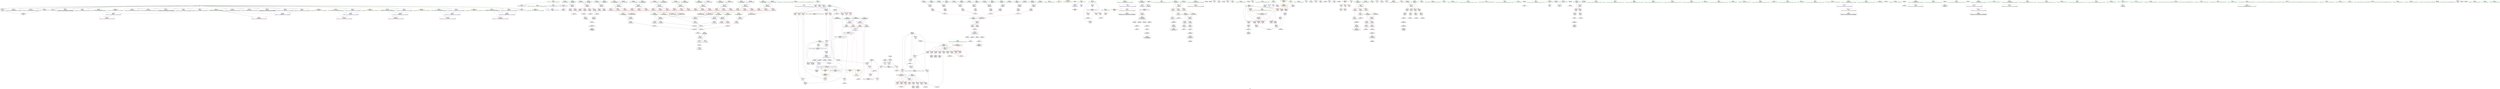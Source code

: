 digraph "SVFG" {
	label="SVFG";

	Node0x5600cb2538f0 [shape=record,color=grey,label="{NodeID: 0\nNullPtr}"];
	Node0x5600cb2538f0 -> Node0x5600cb26ba40[style=solid];
	Node0x5600cb2538f0 -> Node0x5600cb26bb40[style=solid];
	Node0x5600cb2538f0 -> Node0x5600cb26bc10[style=solid];
	Node0x5600cb2538f0 -> Node0x5600cb26bce0[style=solid];
	Node0x5600cb2538f0 -> Node0x5600cb26bdb0[style=solid];
	Node0x5600cb2538f0 -> Node0x5600cb26be80[style=solid];
	Node0x5600cb2538f0 -> Node0x5600cb26bf50[style=solid];
	Node0x5600cb2538f0 -> Node0x5600cb26c020[style=solid];
	Node0x5600cb2538f0 -> Node0x5600cb26c0f0[style=solid];
	Node0x5600cb2538f0 -> Node0x5600cb26c1c0[style=solid];
	Node0x5600cb2538f0 -> Node0x5600cb26c290[style=solid];
	Node0x5600cb2538f0 -> Node0x5600cb26c360[style=solid];
	Node0x5600cb2538f0 -> Node0x5600cb26c430[style=solid];
	Node0x5600cb2538f0 -> Node0x5600cb26c500[style=solid];
	Node0x5600cb2538f0 -> Node0x5600cb26c5d0[style=solid];
	Node0x5600cb2538f0 -> Node0x5600cb26c6a0[style=solid];
	Node0x5600cb2538f0 -> Node0x5600cb26c770[style=solid];
	Node0x5600cb2538f0 -> Node0x5600cb26c840[style=solid];
	Node0x5600cb2538f0 -> Node0x5600cb26c910[style=solid];
	Node0x5600cb2538f0 -> Node0x5600cb26c9e0[style=solid];
	Node0x5600cb2538f0 -> Node0x5600cb279cb0[style=solid];
	Node0x5600cb2e0330 [shape=record,color=black,label="{NodeID: 941\n296 = PHI()\n1st arg _Z8isMiddleddd }"];
	Node0x5600cb2e0330 -> Node0x5600cb26f6f0[style=solid];
	Node0x5600cb27f1d0 [shape=record,color=blue,label="{NodeID: 443\n739\<--734\nargs.addr\<--args\nmain\n}"];
	Node0x5600cb2749e0 [shape=record,color=red,label="{NodeID: 277\n279\<--239\n\<--x3.addr\n_Z11isIntersectdddddddd\n|{<s0>13}}"];
	Node0x5600cb2749e0:s0 -> Node0x5600cb2dc030[style=solid,color=red];
	Node0x5600cb264da0 [shape=record,color=green,label="{NodeID: 111\n545\<--546\n_Z8toDoubleNSt7__cxx1112basic_stringIcSt11char_traitsIcESaIcEEE\<--_Z8toDoubleNSt7__cxx1112basic_stringIcSt11char_traitsIcESaIcEEE_field_insensitive\n}"];
	Node0x5600cb2dace0 [shape=record,color=black,label="{NodeID: 886\n692 = PHI(583, )\n}"];
	Node0x5600cb2dace0 -> Node0x5600cb290030[style=solid];
	Node0x5600cb2afc10 [shape=record,color=yellow,style=double,label="{NodeID: 720\n76V_1 = ENCHI(MR_76V_0)\npts\{468 \}\nFun[_Z5toIntNSt7__cxx1112basic_stringIcSt11char_traitsIcESaIcEEE]}"];
	Node0x5600cb2afc10 -> Node0x5600cb26ff10[style=dashed];
	Node0x5600cb26e780 [shape=record,color=blue,label="{NodeID: 388\n136\<--129\ny2.addr\<--y2\n_Z5distRdddd\n}"];
	Node0x5600cb26e780 -> Node0x5600cb2734c0[style=dashed];
	Node0x5600cb269a80 [shape=record,color=purple,label="{NodeID: 222\n610\<--17\narrayidx\<--f\n_Z5solveiic\n}"];
	Node0x5600cb265f90 [shape=record,color=green,label="{NodeID: 56\n123\<--124\n_Z5distRdddd\<--_Z5distRdddd_field_insensitive\n}"];
	Node0x5600cb2907b0 [shape=record,color=grey,label="{NodeID: 665\n638 = Binary(637, 213, )\n|{<s0>30}}"];
	Node0x5600cb2907b0:s0 -> Node0x5600cb2deda0[style=solid,color=red];
	Node0x5600cb277760 [shape=record,color=red,label="{NodeID: 333\n646\<--591\n\<--t.addr\n_Z5solveiic\n}"];
	Node0x5600cb277760 -> Node0x5600cb268f20[style=solid];
	Node0x5600cb26cff0 [shape=record,color=black,label="{NodeID: 167\n210\<--209\n\<--cmp6\n_Z9crossOperdddddd\n}"];
	Node0x5600cb255210 [shape=record,color=green,label="{NodeID: 1\n7\<--1\n__dso_handle\<--dummyObj\nGlob }"];
	Node0x5600cb2e0400 [shape=record,color=black,label="{NodeID: 942\n297 = PHI()\n2nd arg _Z8isMiddleddd }"];
	Node0x5600cb2e0400 -> Node0x5600cb26f7c0[style=solid];
	Node0x5600cb27a950 [shape=record,color=yellow,style=double,label="{NodeID: 776\n2V_1 = ENCHI(MR_2V_0)\npts\{10 \}\nFun[_GLOBAL__sub_I_ACRush_0_0.cpp]|{<s0>49}}"];
	Node0x5600cb27a950:s0 -> Node0x5600cb279db0[style=dashed,color=red];
	Node0x5600cb27f2a0 [shape=record,color=blue,label="{NodeID: 444\n743\<--213\ncaseId\<--\nmain\n}"];
	Node0x5600cb27f2a0 -> Node0x5600cb2ab910[style=dashed];
	Node0x5600cb274ab0 [shape=record,color=red,label="{NodeID: 278\n260\<--241\n\<--y3.addr\n_Z11isIntersectdddddddd\n|{<s0>10}}"];
	Node0x5600cb274ab0:s0 -> Node0x5600cb2dcc70[style=solid,color=red];
	Node0x5600cb264ea0 [shape=record,color=green,label="{NodeID: 112\n549\<--550\nr\<--r_field_insensitive\n_Z8toDoubleNSt7__cxx1112basic_stringIcSt11char_traitsIcESaIcEEE\n}"];
	Node0x5600cb264ea0 -> Node0x5600cb276a60[style=solid];
	Node0x5600cb264ea0 -> Node0x5600cb270250[style=solid];
	Node0x5600cb2dadf0 [shape=record,color=black,label="{NodeID: 887\n697 = PHI(583, )\n}"];
	Node0x5600cb2dadf0 -> Node0x5600cb290030[style=solid];
	Node0x5600cb26e850 [shape=record,color=blue,label="{NodeID: 389\n163\<--155\nx0.addr\<--x0\n_Z9crossOperdddddd\n}"];
	Node0x5600cb26e850 -> Node0x5600cb273660[style=dashed];
	Node0x5600cb26e850 -> Node0x5600cb273730[style=dashed];
	Node0x5600cb269b50 [shape=record,color=purple,label="{NodeID: 223\n613\<--17\narrayidx2\<--f\n_Z5solveiic\n}"];
	Node0x5600cb266090 [shape=record,color=green,label="{NodeID: 57\n130\<--131\nx1.addr\<--x1.addr_field_insensitive\n_Z5distRdddd\n}"];
	Node0x5600cb266090 -> Node0x5600cb273250[style=solid];
	Node0x5600cb266090 -> Node0x5600cb26e510[style=solid];
	Node0x5600cb290930 [shape=record,color=grey,label="{NodeID: 666\n798 = Binary(797, 796, )\n}"];
	Node0x5600cb290930 -> Node0x5600cb27f510[style=solid];
	Node0x5600cb277830 [shape=record,color=red,label="{NodeID: 334\n656\<--591\n\<--t.addr\n_Z5solveiic\n}"];
	Node0x5600cb277830 -> Node0x5600cb290630[style=solid];
	Node0x5600cb26d0c0 [shape=record,color=black,label="{NodeID: 168\n154\<--216\n_Z9crossOperdddddd_ret\<--\n_Z9crossOperdddddd\n|{<s0>10|<s1>11|<s2>12|<s3>13}}"];
	Node0x5600cb26d0c0:s0 -> Node0x5600cb2d6920[style=solid,color=blue];
	Node0x5600cb26d0c0:s1 -> Node0x5600cb2da000[style=solid,color=blue];
	Node0x5600cb26d0c0:s2 -> Node0x5600cb2da100[style=solid,color=blue];
	Node0x5600cb26d0c0:s3 -> Node0x5600cb2da240[style=solid,color=blue];
	Node0x5600cb2614b0 [shape=record,color=green,label="{NodeID: 2\n9\<--1\n\<--dummyObj\nCan only get source location for instruction, argument, global var or function.}"];
	Node0x5600cb2e04d0 [shape=record,color=black,label="{NodeID: 943\n419 = PHI()\n0th arg _Z11toLowerCasec }"];
	Node0x5600cb2e04d0 -> Node0x5600cb26fbd0[style=solid];
	Node0x5600cb27f370 [shape=record,color=blue,label="{NodeID: 445\n11\<--784\nn\<--conv\nmain\n}"];
	Node0x5600cb27f370 -> Node0x5600cb272960[style=dashed];
	Node0x5600cb27f370 -> Node0x5600cb272a30[style=dashed];
	Node0x5600cb27f370 -> Node0x5600cb2ab820[style=dashed];
	Node0x5600cb274b80 [shape=record,color=red,label="{NodeID: 279\n273\<--241\n\<--y3.addr\n_Z11isIntersectdddddddd\n|{<s0>12}}"];
	Node0x5600cb274b80:s0 -> Node0x5600cb2dc470[style=solid,color=red];
	Node0x5600cb264f70 [shape=record,color=green,label="{NodeID: 113\n551\<--552\nsin\<--sin_field_insensitive\n_Z8toDoubleNSt7__cxx1112basic_stringIcSt11char_traitsIcESaIcEEE\n}"];
	Node0x5600cb264f70 -> Node0x5600cb2687d0[style=solid];
	Node0x5600cb2daf00 [shape=record,color=black,label="{NodeID: 888\n751 = PHI()\n}"];
	Node0x5600cb26e920 [shape=record,color=blue,label="{NodeID: 390\n165\<--156\ny0.addr\<--y0\n_Z9crossOperdddddd\n}"];
	Node0x5600cb26e920 -> Node0x5600cb273800[style=dashed];
	Node0x5600cb26e920 -> Node0x5600cb2738d0[style=dashed];
	Node0x5600cb269c20 [shape=record,color=purple,label="{NodeID: 224\n618\<--17\narrayidx4\<--f\n_Z5solveiic\n}"];
	Node0x5600cb269c20 -> Node0x5600cb27e5a0[style=solid];
	Node0x5600cb266160 [shape=record,color=green,label="{NodeID: 58\n132\<--133\ny1.addr\<--y1.addr_field_insensitive\n_Z5distRdddd\n}"];
	Node0x5600cb266160 -> Node0x5600cb273320[style=solid];
	Node0x5600cb266160 -> Node0x5600cb26e5e0[style=solid];
	Node0x5600cb290ab0 [shape=record,color=grey,label="{NodeID: 667\n107 = Binary(100, 106, )\n}"];
	Node0x5600cb277900 [shape=record,color=red,label="{NodeID: 335\n670\<--591\n\<--t.addr\n_Z5solveiic\n|{<s0>32}}"];
	Node0x5600cb277900:s0 -> Node0x5600cb2df380[style=solid,color=red];
	Node0x5600cb26d190 [shape=record,color=black,label="{NodeID: 169\n222\<--289\n_Z11isIntersectdddddddd_ret\<--\n_Z11isIntersectdddddddd\n}"];
	Node0x5600cb261540 [shape=record,color=green,label="{NodeID: 3\n12\<--1\n\<--dummyObj\nCan only get source location for instruction, argument, global var or function.|{<s0>45}}"];
	Node0x5600cb261540:s0 -> Node0x5600cb2deda0[style=solid,color=red];
	Node0x5600cb27f440 [shape=record,color=blue,label="{NodeID: 446\n745\<--793\nR\<--call7\nmain\n}"];
	Node0x5600cb27f440 -> Node0x5600cb279710[style=dashed];
	Node0x5600cb27f440 -> Node0x5600cb27f510[style=dashed];
	Node0x5600cb274c50 [shape=record,color=red,label="{NodeID: 280\n280\<--241\n\<--y3.addr\n_Z11isIntersectdddddddd\n|{<s0>13}}"];
	Node0x5600cb274c50:s0 -> Node0x5600cb2dc470[style=solid,color=red];
	Node0x5600cb26a240 [shape=record,color=green,label="{NodeID: 114\n553\<--554\nexn.slot\<--exn.slot_field_insensitive\n_Z8toDoubleNSt7__cxx1112basic_stringIcSt11char_traitsIcESaIcEEE\n}"];
	Node0x5600cb26a240 -> Node0x5600cb276b30[style=solid];
	Node0x5600cb26a240 -> Node0x5600cb270320[style=solid];
	Node0x5600cb2dafd0 [shape=record,color=black,label="{NodeID: 889\n765 = PHI()\n}"];
	Node0x5600cb26e9f0 [shape=record,color=blue,label="{NodeID: 391\n167\<--157\nx1.addr\<--x1\n_Z9crossOperdddddd\n}"];
	Node0x5600cb26e9f0 -> Node0x5600cb2739a0[style=dashed];
	Node0x5600cb269cf0 [shape=record,color=purple,label="{NodeID: 225\n750\<--20\n\<--.str\nmain\n}"];
	Node0x5600cb266230 [shape=record,color=green,label="{NodeID: 59\n134\<--135\nx2.addr\<--x2.addr_field_insensitive\n_Z5distRdddd\n}"];
	Node0x5600cb266230 -> Node0x5600cb2733f0[style=solid];
	Node0x5600cb266230 -> Node0x5600cb26e6b0[style=solid];
	Node0x5600cb290c30 [shape=record,color=grey,label="{NodeID: 668\n121 = Binary(119, 120, )\n}"];
	Node0x5600cb290c30 -> Node0x5600cb26ce50[style=solid];
	Node0x5600cb2779d0 [shape=record,color=red,label="{NodeID: 336\n685\<--591\n\<--t.addr\n_Z5solveiic\n}"];
	Node0x5600cb2779d0 -> Node0x5600cb2925b0[style=solid];
	Node0x5600cb26d260 [shape=record,color=black,label="{NodeID: 170\n322\<--321\nconv\<--cmp3\n_Z8isMiddleddd\n}"];
	Node0x5600cb26d260 -> Node0x5600cb293c30[style=solid];
	Node0x5600cb2617f0 [shape=record,color=green,label="{NodeID: 4\n20\<--1\n.str\<--dummyObj\nGlob }"];
	Node0x5600cb27f510 [shape=record,color=blue,label="{NodeID: 447\n745\<--798\nR\<--add\nmain\n}"];
	Node0x5600cb27f510 -> Node0x5600cb2797e0[style=dashed];
	Node0x5600cb27f510 -> Node0x5600cb2abe10[style=dashed];
	Node0x5600cb274d20 [shape=record,color=red,label="{NodeID: 281\n266\<--243\n\<--x4.addr\n_Z11isIntersectdddddddd\n|{<s0>11}}"];
	Node0x5600cb274d20:s0 -> Node0x5600cb2dca70[style=solid,color=red];
	Node0x5600cb26a310 [shape=record,color=green,label="{NodeID: 115\n555\<--556\nehselector.slot\<--ehselector.slot_field_insensitive\n_Z8toDoubleNSt7__cxx1112basic_stringIcSt11char_traitsIcESaIcEEE\n}"];
	Node0x5600cb26a310 -> Node0x5600cb276c00[style=solid];
	Node0x5600cb26a310 -> Node0x5600cb27e1d0[style=solid];
	Node0x5600cb2db0a0 [shape=record,color=black,label="{NodeID: 890\n776 = PHI()\n}"];
	Node0x5600cb26eac0 [shape=record,color=blue,label="{NodeID: 392\n169\<--158\ny1.addr\<--y1\n_Z9crossOperdddddd\n}"];
	Node0x5600cb26eac0 -> Node0x5600cb273a70[style=dashed];
	Node0x5600cb269dc0 [shape=record,color=purple,label="{NodeID: 226\n755\<--22\n\<--.str.2\nmain\n}"];
	Node0x5600cb266300 [shape=record,color=green,label="{NodeID: 60\n136\<--137\ny2.addr\<--y2.addr_field_insensitive\n_Z5distRdddd\n}"];
	Node0x5600cb266300 -> Node0x5600cb2734c0[style=solid];
	Node0x5600cb266300 -> Node0x5600cb26e780[style=solid];
	Node0x5600cb290db0 [shape=record,color=grey,label="{NodeID: 669\n428 = Binary(427, 429, )\n}"];
	Node0x5600cb290db0 -> Node0x5600cb28d390[style=solid];
	Node0x5600cb277aa0 [shape=record,color=red,label="{NodeID: 337\n695\<--591\n\<--t.addr\n_Z5solveiic\n|{<s0>35}}"];
	Node0x5600cb277aa0:s0 -> Node0x5600cb2df380[style=solid,color=red];
	Node0x5600cb26d330 [shape=record,color=black,label="{NodeID: 171\n326\<--325\nconv5\<--cmp4\n_Z8isMiddleddd\n}"];
	Node0x5600cb26d330 -> Node0x5600cb293c30[style=solid];
	Node0x5600cb261880 [shape=record,color=green,label="{NodeID: 5\n22\<--1\n.str.2\<--dummyObj\nGlob }"];
	Node0x5600cb27f5e0 [shape=record,color=blue,label="{NodeID: 448\n743\<--809\ncaseId\<--inc\nmain\n}"];
	Node0x5600cb27f5e0 -> Node0x5600cb2ab910[style=dashed];
	Node0x5600cb274df0 [shape=record,color=red,label="{NodeID: 282\n274\<--243\n\<--x4.addr\n_Z11isIntersectdddddddd\n|{<s0>12}}"];
	Node0x5600cb274df0:s0 -> Node0x5600cb2dc670[style=solid,color=red];
	Node0x5600cb26a3e0 [shape=record,color=green,label="{NodeID: 116\n561\<--562\n_ZNSirsERd\<--_ZNSirsERd_field_insensitive\n}"];
	Node0x5600cb2db170 [shape=record,color=black,label="{NodeID: 891\n779 = PHI()\n}"];
	Node0x5600cb26eb90 [shape=record,color=blue,label="{NodeID: 393\n171\<--159\nx2.addr\<--x2\n_Z9crossOperdddddd\n}"];
	Node0x5600cb26eb90 -> Node0x5600cb273b40[style=dashed];
	Node0x5600cb269e90 [shape=record,color=purple,label="{NodeID: 227\n756\<--24\n\<--.str.3\nmain\n}"];
	Node0x5600cb2663d0 [shape=record,color=green,label="{NodeID: 61\n152\<--153\n_Z9crossOperdddddd\<--_Z9crossOperdddddd_field_insensitive\n}"];
	Node0x5600cb290f30 [shape=record,color=grey,label="{NodeID: 670\n616 = Binary(615, 361, )\n}"];
	Node0x5600cb290f30 -> Node0x5600cb268be0[style=solid];
	Node0x5600cb277b70 [shape=record,color=red,label="{NodeID: 338\n614\<--593\n\<--key.addr\n_Z5solveiic\n}"];
	Node0x5600cb277b70 -> Node0x5600cb268b10[style=solid];
	Node0x5600cb26d400 [shape=record,color=black,label="{NodeID: 172\n294\<--329\n_Z8isMiddleddd_ret\<--\n_Z8isMiddleddd\n}"];
	Node0x5600cb261910 [shape=record,color=green,label="{NodeID: 6\n24\<--1\n.str.3\<--dummyObj\nGlob }"];
	Node0x5600cb27ae40 [shape=record,color=yellow,style=double,label="{NodeID: 781\n80V_1 = ENCHI(MR_80V_0)\npts\{517 \}\nFun[_Z7toInt64NSt7__cxx1112basic_stringIcSt11char_traitsIcESaIcEEE]}"];
	Node0x5600cb27ae40 -> Node0x5600cb2700b0[style=dashed];
	Node0x5600cb274ec0 [shape=record,color=red,label="{NodeID: 283\n281\<--243\n\<--x4.addr\n_Z11isIntersectdddddddd\n|{<s0>13}}"];
	Node0x5600cb274ec0:s0 -> Node0x5600cb2dc670[style=solid,color=red];
	Node0x5600cb26a4e0 [shape=record,color=green,label="{NodeID: 117\n581\<--582\n_Z5solveiic\<--_Z5solveiic_field_insensitive\n}"];
	Node0x5600cb2db240 [shape=record,color=black,label="{NodeID: 892\n781 = PHI()\n}"];
	Node0x5600cb2db240 -> Node0x5600cb2694d0[style=solid];
	Node0x5600cb26ec60 [shape=record,color=blue,label="{NodeID: 394\n173\<--160\ny2.addr\<--y2\n_Z9crossOperdddddd\n}"];
	Node0x5600cb26ec60 -> Node0x5600cb273c10[style=dashed];
	Node0x5600cb269f60 [shape=record,color=purple,label="{NodeID: 228\n761\<--27\n\<--.str.4\nmain\n}"];
	Node0x5600cb2664d0 [shape=record,color=green,label="{NodeID: 62\n161\<--162\nretval\<--retval_field_insensitive\n_Z9crossOperdddddd\n}"];
	Node0x5600cb2664d0 -> Node0x5600cb273590[style=solid];
	Node0x5600cb2664d0 -> Node0x5600cb26ee00[style=solid];
	Node0x5600cb2664d0 -> Node0x5600cb26eed0[style=solid];
	Node0x5600cb2910b0 [shape=record,color=grey,label="{NodeID: 671\n105 = Binary(103, 104, )\n|{<s0>5}}"];
	Node0x5600cb2910b0:s0 -> Node0x5600cb2dffd0[style=solid,color=red];
	Node0x5600cb277c40 [shape=record,color=red,label="{NodeID: 339\n633\<--593\n\<--key.addr\n_Z5solveiic\n}"];
	Node0x5600cb277c40 -> Node0x5600cb268e50[style=solid];
	Node0x5600cb26d4d0 [shape=record,color=black,label="{NodeID: 173\n340\<--339\nconv\<--\n_Z11isUpperCasec\n}"];
	Node0x5600cb26d4d0 -> Node0x5600cb293f30[style=solid];
	Node0x5600cb2619a0 [shape=record,color=green,label="{NodeID: 7\n26\<--1\nstdin\<--dummyObj\nGlob }"];
	Node0x5600cb27af20 [shape=record,color=yellow,style=double,label="{NodeID: 782\n82V_1 = ENCHI(MR_82V_0)\npts\{519 \}\nFun[_Z7toInt64NSt7__cxx1112basic_stringIcSt11char_traitsIcESaIcEEE]}"];
	Node0x5600cb27af20 -> Node0x5600cb270180[style=dashed];
	Node0x5600cb274f90 [shape=record,color=red,label="{NodeID: 284\n267\<--245\n\<--y4.addr\n_Z11isIntersectdddddddd\n|{<s0>11}}"];
	Node0x5600cb274f90:s0 -> Node0x5600cb2dcc70[style=solid,color=red];
	Node0x5600cb26a5e0 [shape=record,color=green,label="{NodeID: 118\n587\<--588\nretval\<--retval_field_insensitive\n_Z5solveiic\n}"];
	Node0x5600cb26a5e0 -> Node0x5600cb276cd0[style=solid];
	Node0x5600cb26a5e0 -> Node0x5600cb27e4d0[style=solid];
	Node0x5600cb26a5e0 -> Node0x5600cb27e670[style=solid];
	Node0x5600cb26a5e0 -> Node0x5600cb27e810[style=solid];
	Node0x5600cb26a5e0 -> Node0x5600cb27e9b0[style=solid];
	Node0x5600cb26a5e0 -> Node0x5600cb27ecf0[style=solid];
	Node0x5600cb2db370 [shape=record,color=black,label="{NodeID: 893\n793 = PHI(583, )\n}"];
	Node0x5600cb2db370 -> Node0x5600cb27f440[style=solid];
	Node0x5600cb26ed30 [shape=record,color=blue,label="{NodeID: 395\n175\<--197\nt\<--sub5\n_Z9crossOperdddddd\n}"];
	Node0x5600cb26ed30 -> Node0x5600cb273ce0[style=dashed];
	Node0x5600cb26ed30 -> Node0x5600cb273db0[style=dashed];
	Node0x5600cb26a030 [shape=record,color=purple,label="{NodeID: 229\n762\<--29\n\<--.str.5\nmain\n}"];
	Node0x5600cb2665a0 [shape=record,color=green,label="{NodeID: 63\n163\<--164\nx0.addr\<--x0.addr_field_insensitive\n_Z9crossOperdddddd\n}"];
	Node0x5600cb2665a0 -> Node0x5600cb273660[style=solid];
	Node0x5600cb2665a0 -> Node0x5600cb273730[style=solid];
	Node0x5600cb2665a0 -> Node0x5600cb26e850[style=solid];
	Node0x5600cb291230 [shape=record,color=grey,label="{NodeID: 672\n286 = Binary(278, 285, )\n}"];
	Node0x5600cb291230 -> Node0x5600cb293db0[style=solid];
	Node0x5600cb277d10 [shape=record,color=red,label="{NodeID: 340\n640\<--593\n\<--key.addr\n_Z5solveiic\n|{<s0>30}}"];
	Node0x5600cb277d10:s0 -> Node0x5600cb2df600[style=solid,color=red];
	Node0x5600cb26d5a0 [shape=record,color=black,label="{NodeID: 174\n345\<--344\nconv1\<--\n_Z11isUpperCasec\n}"];
	Node0x5600cb26d5a0 -> Node0x5600cb294230[style=solid];
	Node0x5600cb2621e0 [shape=record,color=green,label="{NodeID: 8\n27\<--1\n.str.4\<--dummyObj\nGlob }"];
	Node0x5600cb275060 [shape=record,color=red,label="{NodeID: 285\n275\<--245\n\<--y4.addr\n_Z11isIntersectdddddddd\n|{<s0>12}}"];
	Node0x5600cb275060:s0 -> Node0x5600cb2dc870[style=solid,color=red];
	Node0x5600cb26a6b0 [shape=record,color=green,label="{NodeID: 119\n589\<--590\ns.addr\<--s.addr_field_insensitive\n_Z5solveiic\n}"];
	Node0x5600cb26a6b0 -> Node0x5600cb276da0[style=solid];
	Node0x5600cb26a6b0 -> Node0x5600cb276e70[style=solid];
	Node0x5600cb26a6b0 -> Node0x5600cb276f40[style=solid];
	Node0x5600cb26a6b0 -> Node0x5600cb277010[style=solid];
	Node0x5600cb26a6b0 -> Node0x5600cb2770e0[style=solid];
	Node0x5600cb26a6b0 -> Node0x5600cb2771b0[style=solid];
	Node0x5600cb26a6b0 -> Node0x5600cb277280[style=solid];
	Node0x5600cb26a6b0 -> Node0x5600cb277350[style=solid];
	Node0x5600cb26a6b0 -> Node0x5600cb277420[style=solid];
	Node0x5600cb26a6b0 -> Node0x5600cb27e260[style=solid];
	Node0x5600cb2db540 [shape=record,color=black,label="{NodeID: 894\n802 = PHI()\n}"];
	Node0x5600cb26ee00 [shape=record,color=blue,label="{NodeID: 396\n161\<--12\nretval\<--\n_Z9crossOperdddddd\n}"];
	Node0x5600cb26ee00 -> Node0x5600cb2ae610[style=dashed];
	Node0x5600cb26a100 [shape=record,color=purple,label="{NodeID: 230\n764\<--32\n\<--.str.6\nmain\n}"];
	Node0x5600cb266670 [shape=record,color=green,label="{NodeID: 64\n165\<--166\ny0.addr\<--y0.addr_field_insensitive\n_Z9crossOperdddddd\n}"];
	Node0x5600cb266670 -> Node0x5600cb273800[style=solid];
	Node0x5600cb266670 -> Node0x5600cb2738d0[style=solid];
	Node0x5600cb266670 -> Node0x5600cb26e920[style=solid];
	Node0x5600cb2913b0 [shape=record,color=grey,label="{NodeID: 673\n99 = Binary(97, 98, )\n|{<s0>4}}"];
	Node0x5600cb2913b0:s0 -> Node0x5600cb2dffd0[style=solid,color=red];
	Node0x5600cb277de0 [shape=record,color=red,label="{NodeID: 341\n651\<--593\n\<--key.addr\n_Z5solveiic\n}"];
	Node0x5600cb277de0 -> Node0x5600cb2690c0[style=solid];
	Node0x5600cb26d670 [shape=record,color=black,label="{NodeID: 175\n334\<--349\n_Z11isUpperCasec_ret\<--\n_Z11isUpperCasec\n|{<s0>16}}"];
	Node0x5600cb26d670:s0 -> Node0x5600cb2de9c0[style=solid,color=blue];
	Node0x5600cb262270 [shape=record,color=green,label="{NodeID: 9\n29\<--1\n.str.5\<--dummyObj\nGlob }"];
	Node0x5600cb275130 [shape=record,color=red,label="{NodeID: 286\n282\<--245\n\<--y4.addr\n_Z11isIntersectdddddddd\n|{<s0>13}}"];
	Node0x5600cb275130:s0 -> Node0x5600cb2dc870[style=solid,color=red];
	Node0x5600cb26a780 [shape=record,color=green,label="{NodeID: 120\n591\<--592\nt.addr\<--t.addr_field_insensitive\n_Z5solveiic\n}"];
	Node0x5600cb26a780 -> Node0x5600cb2774f0[style=solid];
	Node0x5600cb26a780 -> Node0x5600cb2775c0[style=solid];
	Node0x5600cb26a780 -> Node0x5600cb277690[style=solid];
	Node0x5600cb26a780 -> Node0x5600cb277760[style=solid];
	Node0x5600cb26a780 -> Node0x5600cb277830[style=solid];
	Node0x5600cb26a780 -> Node0x5600cb277900[style=solid];
	Node0x5600cb26a780 -> Node0x5600cb2779d0[style=solid];
	Node0x5600cb26a780 -> Node0x5600cb277aa0[style=solid];
	Node0x5600cb26a780 -> Node0x5600cb27e330[style=solid];
	Node0x5600cb2db610 [shape=record,color=black,label="{NodeID: 895\n804 = PHI()\n}"];
	Node0x5600cb2b04e0 [shape=record,color=yellow,style=double,label="{NodeID: 729\n111V_1 = ENCHI(MR_111V_0)\npts\{1 \}\nFun[main]}"];
	Node0x5600cb2b04e0 -> Node0x5600cb272b00[style=dashed];
	Node0x5600cb2b04e0 -> Node0x5600cb272bd0[style=dashed];
	Node0x5600cb2b04e0 -> Node0x5600cb272ca0[style=dashed];
	Node0x5600cb26eed0 [shape=record,color=blue,label="{NodeID: 397\n161\<--211\nretval\<--cond\n_Z9crossOperdddddd\n}"];
	Node0x5600cb26eed0 -> Node0x5600cb2ae610[style=dashed];
	Node0x5600cb272460 [shape=record,color=purple,label="{NodeID: 231\n775\<--34\n\<--.str.7\nmain\n}"];
	Node0x5600cb266740 [shape=record,color=green,label="{NodeID: 65\n167\<--168\nx1.addr\<--x1.addr_field_insensitive\n_Z9crossOperdddddd\n}"];
	Node0x5600cb266740 -> Node0x5600cb2739a0[style=solid];
	Node0x5600cb266740 -> Node0x5600cb26e9f0[style=solid];
	Node0x5600cb291530 [shape=record,color=grey,label="{NodeID: 674\n148 = Binary(146, 147, )\n|{<s0>8}}"];
	Node0x5600cb291530:s0 -> Node0x5600cb2dffd0[style=solid,color=red];
	Node0x5600cb277eb0 [shape=record,color=red,label="{NodeID: 342\n658\<--593\n\<--key.addr\n_Z5solveiic\n|{<s0>31}}"];
	Node0x5600cb277eb0:s0 -> Node0x5600cb2df600[style=solid,color=red];
	Node0x5600cb26d740 [shape=record,color=black,label="{NodeID: 176\n359\<--358\nconv\<--\n_Z11isLowerCasec\n}"];
	Node0x5600cb26d740 -> Node0x5600cb292730[style=solid];
	Node0x5600cb262300 [shape=record,color=green,label="{NodeID: 10\n31\<--1\nstdout\<--dummyObj\nGlob }"];
	Node0x5600cb275200 [shape=record,color=red,label="{NodeID: 287\n307\<--298\n\<--s.addr\n_Z8isMiddleddd\n}"];
	Node0x5600cb275200 -> Node0x5600cb2901b0[style=solid];
	Node0x5600cb26a850 [shape=record,color=green,label="{NodeID: 121\n593\<--594\nkey.addr\<--key.addr_field_insensitive\n_Z5solveiic\n}"];
	Node0x5600cb26a850 -> Node0x5600cb277b70[style=solid];
	Node0x5600cb26a850 -> Node0x5600cb277c40[style=solid];
	Node0x5600cb26a850 -> Node0x5600cb277d10[style=solid];
	Node0x5600cb26a850 -> Node0x5600cb277de0[style=solid];
	Node0x5600cb26a850 -> Node0x5600cb277eb0[style=solid];
	Node0x5600cb26a850 -> Node0x5600cb277f80[style=solid];
	Node0x5600cb26a850 -> Node0x5600cb278050[style=solid];
	Node0x5600cb26a850 -> Node0x5600cb27e400[style=solid];
	Node0x5600cb2db6e0 [shape=record,color=black,label="{NodeID: 896\n335 = PHI(423, )\n0th arg _Z11isUpperCasec }"];
	Node0x5600cb2db6e0 -> Node0x5600cb26f890[style=solid];
	Node0x5600cb26efa0 [shape=record,color=blue,label="{NodeID: 398\n231\<--223\nx1.addr\<--x1\n_Z11isIntersectdddddddd\n}"];
	Node0x5600cb26efa0 -> Node0x5600cb273e80[style=dashed];
	Node0x5600cb26efa0 -> Node0x5600cb273f50[style=dashed];
	Node0x5600cb26efa0 -> Node0x5600cb274020[style=dashed];
	Node0x5600cb2724f0 [shape=record,color=purple,label="{NodeID: 232\n777\<--36\n\<--.str.8\nmain\n}"];
	Node0x5600cb266810 [shape=record,color=green,label="{NodeID: 66\n169\<--170\ny1.addr\<--y1.addr_field_insensitive\n_Z9crossOperdddddd\n}"];
	Node0x5600cb266810 -> Node0x5600cb273a70[style=solid];
	Node0x5600cb266810 -> Node0x5600cb26eac0[style=solid];
	Node0x5600cb2916b0 [shape=record,color=grey,label="{NodeID: 675\n144 = Binary(142, 143, )\n|{<s0>7}}"];
	Node0x5600cb2916b0:s0 -> Node0x5600cb2dffd0[style=solid,color=red];
	Node0x5600cb277f80 [shape=record,color=red,label="{NodeID: 343\n691\<--593\n\<--key.addr\n_Z5solveiic\n|{<s0>34}}"];
	Node0x5600cb277f80:s0 -> Node0x5600cb2df600[style=solid,color=red];
	Node0x5600cb26d810 [shape=record,color=black,label="{NodeID: 177\n364\<--363\nconv1\<--\n_Z11isLowerCasec\n}"];
	Node0x5600cb26d810 -> Node0x5600cb293330[style=solid];
	Node0x5600cb262390 [shape=record,color=green,label="{NodeID: 11\n32\<--1\n.str.6\<--dummyObj\nGlob }"];
	Node0x5600cb2752d0 [shape=record,color=red,label="{NodeID: 288\n319\<--298\n\<--s.addr\n_Z8isMiddleddd\n}"];
	Node0x5600cb2752d0 -> Node0x5600cb2922b0[style=solid];
	Node0x5600cb26a920 [shape=record,color=green,label="{NodeID: 122\n595\<--596\nret\<--ret_field_insensitive\n_Z5solveiic\n}"];
	Node0x5600cb26a920 -> Node0x5600cb278120[style=solid];
	Node0x5600cb26a920 -> Node0x5600cb2781f0[style=solid];
	Node0x5600cb26a920 -> Node0x5600cb2782c0[style=solid];
	Node0x5600cb26a920 -> Node0x5600cb278390[style=solid];
	Node0x5600cb26a920 -> Node0x5600cb278460[style=solid];
	Node0x5600cb26a920 -> Node0x5600cb278530[style=solid];
	Node0x5600cb26a920 -> Node0x5600cb278600[style=solid];
	Node0x5600cb26a920 -> Node0x5600cb2786d0[style=solid];
	Node0x5600cb26a920 -> Node0x5600cb27e5a0[style=solid];
	Node0x5600cb2db880 [shape=record,color=black,label="{NodeID: 897\n354 = PHI(444, )\n0th arg _Z11isLowerCasec }"];
	Node0x5600cb2db880 -> Node0x5600cb26f960[style=solid];
	Node0x5600cb26f070 [shape=record,color=blue,label="{NodeID: 399\n233\<--224\ny1.addr\<--y1\n_Z11isIntersectdddddddd\n}"];
	Node0x5600cb26f070 -> Node0x5600cb2740f0[style=dashed];
	Node0x5600cb26f070 -> Node0x5600cb2741c0[style=dashed];
	Node0x5600cb26f070 -> Node0x5600cb274290[style=dashed];
	Node0x5600cb2725c0 [shape=record,color=purple,label="{NodeID: 233\n801\<--38\n\<--.str.9\nmain\n}"];
	Node0x5600cb2668e0 [shape=record,color=green,label="{NodeID: 67\n171\<--172\nx2.addr\<--x2.addr_field_insensitive\n_Z9crossOperdddddd\n}"];
	Node0x5600cb2668e0 -> Node0x5600cb273b40[style=solid];
	Node0x5600cb2668e0 -> Node0x5600cb26eb90[style=solid];
	Node0x5600cb2bbfa0 [shape=record,color=yellow,style=double,label="{NodeID: 842\nRETMU(2V_2)\npts\{10 \}\nFun[_GLOBAL__sub_I_ACRush_0_0.cpp]}"];
	Node0x5600cb291830 [shape=record,color=grey,label="{NodeID: 676\n150 = Binary(145, 149, )\n}"];
	Node0x5600cb291830 -> Node0x5600cb26cf20[style=solid];
	Node0x5600cb278050 [shape=record,color=red,label="{NodeID: 344\n696\<--593\n\<--key.addr\n_Z5solveiic\n|{<s0>35}}"];
	Node0x5600cb278050:s0 -> Node0x5600cb2df600[style=solid,color=red];
	Node0x5600cb26d8e0 [shape=record,color=black,label="{NodeID: 178\n353\<--368\n_Z11isLowerCasec_ret\<--\n_Z11isLowerCasec\n|{<s0>17}}"];
	Node0x5600cb26d8e0:s0 -> Node0x5600cb2da520[style=solid,color=blue];
	Node0x5600cb262460 [shape=record,color=green,label="{NodeID: 12\n34\<--1\n.str.7\<--dummyObj\nGlob }"];
	Node0x5600cb2753a0 [shape=record,color=red,label="{NodeID: 289\n308\<--300\n\<--m.addr\n_Z8isMiddleddd\n}"];
	Node0x5600cb2753a0 -> Node0x5600cb2901b0[style=solid];
	Node0x5600cb26a9f0 [shape=record,color=green,label="{NodeID: 123\n597\<--598\ni\<--i_field_insensitive\n_Z5solveiic\n}"];
	Node0x5600cb26a9f0 -> Node0x5600cb2787a0[style=solid];
	Node0x5600cb26a9f0 -> Node0x5600cb278870[style=solid];
	Node0x5600cb26a9f0 -> Node0x5600cb278940[style=solid];
	Node0x5600cb26a9f0 -> Node0x5600cb278a10[style=solid];
	Node0x5600cb26a9f0 -> Node0x5600cb27eb50[style=solid];
	Node0x5600cb26a9f0 -> Node0x5600cb27ec20[style=solid];
	Node0x5600cb2db9c0 [shape=record,color=black,label="{NodeID: 898\n126 = PHI()\n0th arg _Z5distRdddd }"];
	Node0x5600cb2db9c0 -> Node0x5600cb26e510[style=solid];
	Node0x5600cb26f140 [shape=record,color=blue,label="{NodeID: 400\n235\<--225\nx2.addr\<--x2\n_Z11isIntersectdddddddd\n}"];
	Node0x5600cb26f140 -> Node0x5600cb274360[style=dashed];
	Node0x5600cb26f140 -> Node0x5600cb274430[style=dashed];
	Node0x5600cb26f140 -> Node0x5600cb274500[style=dashed];
	Node0x5600cb272690 [shape=record,color=purple,label="{NodeID: 234\n837\<--40\nllvm.global_ctors_0\<--llvm.global_ctors\nGlob }"];
	Node0x5600cb272690 -> Node0x5600cb279ab0[style=solid];
	Node0x5600cb2669b0 [shape=record,color=green,label="{NodeID: 68\n173\<--174\ny2.addr\<--y2.addr_field_insensitive\n_Z9crossOperdddddd\n}"];
	Node0x5600cb2669b0 -> Node0x5600cb273c10[style=solid];
	Node0x5600cb2669b0 -> Node0x5600cb26ec60[style=solid];
	Node0x5600cb2919b0 [shape=record,color=grey,label="{NodeID: 677\n702 = Binary(701, 213, )\n}"];
	Node0x5600cb2919b0 -> Node0x5600cb27ec20[style=solid];
	Node0x5600cb278120 [shape=record,color=red,label="{NodeID: 345\n620\<--595\n\<--ret\n_Z5solveiic\n}"];
	Node0x5600cb278120 -> Node0x5600cb278ae0[style=solid];
	Node0x5600cb26d9b0 [shape=record,color=black,label="{NodeID: 179\n378\<--377\nconv\<--\n_Z8isLetterc\n}"];
	Node0x5600cb26d9b0 -> Node0x5600cb2934b0[style=solid];
	Node0x5600cb262560 [shape=record,color=green,label="{NodeID: 13\n36\<--1\n.str.8\<--dummyObj\nGlob }"];
	Node0x5600cb275470 [shape=record,color=red,label="{NodeID: 290\n314\<--300\n\<--m.addr\n_Z8isMiddleddd\n}"];
	Node0x5600cb275470 -> Node0x5600cb290330[style=solid];
	Node0x5600cb26aac0 [shape=record,color=green,label="{NodeID: 124\n679\<--680\n_Z8checkminIiEvRT_S0_\<--_Z8checkminIiEvRT_S0__field_insensitive\n}"];
	Node0x5600cb2dba90 [shape=record,color=black,label="{NodeID: 899\n127 = PHI()\n1st arg _Z5distRdddd }"];
	Node0x5600cb2dba90 -> Node0x5600cb26e5e0[style=solid];
	Node0x5600cb26f210 [shape=record,color=blue,label="{NodeID: 401\n237\<--226\ny2.addr\<--y2\n_Z11isIntersectdddddddd\n}"];
	Node0x5600cb26f210 -> Node0x5600cb2745d0[style=dashed];
	Node0x5600cb26f210 -> Node0x5600cb2746a0[style=dashed];
	Node0x5600cb26f210 -> Node0x5600cb274770[style=dashed];
	Node0x5600cb272760 [shape=record,color=purple,label="{NodeID: 235\n838\<--40\nllvm.global_ctors_1\<--llvm.global_ctors\nGlob }"];
	Node0x5600cb272760 -> Node0x5600cb279bb0[style=solid];
	Node0x5600cb266a80 [shape=record,color=green,label="{NodeID: 69\n175\<--176\nt\<--t_field_insensitive\n_Z9crossOperdddddd\n}"];
	Node0x5600cb266a80 -> Node0x5600cb273ce0[style=solid];
	Node0x5600cb266a80 -> Node0x5600cb273db0[style=solid];
	Node0x5600cb266a80 -> Node0x5600cb26ed30[style=solid];
	Node0x5600cb291b30 [shape=record,color=grey,label="{NodeID: 678\n269 = Binary(261, 268, )\n}"];
	Node0x5600cb291b30 -> Node0x5600cb2940b0[style=solid];
	Node0x5600cb2781f0 [shape=record,color=red,label="{NodeID: 346\n624\<--595\n\<--ret\n_Z5solveiic\n}"];
	Node0x5600cb2781f0 -> Node0x5600cb278bb0[style=solid];
	Node0x5600cb26da80 [shape=record,color=black,label="{NodeID: 180\n382\<--381\nconv1\<--\n_Z8isLetterc\n}"];
	Node0x5600cb26da80 -> Node0x5600cb293630[style=solid];
	Node0x5600cb262660 [shape=record,color=green,label="{NodeID: 14\n38\<--1\n.str.9\<--dummyObj\nGlob }"];
	Node0x5600cb275540 [shape=record,color=red,label="{NodeID: 291\n320\<--300\n\<--m.addr\n_Z8isMiddleddd\n}"];
	Node0x5600cb275540 -> Node0x5600cb2922b0[style=solid];
	Node0x5600cb26abc0 [shape=record,color=green,label="{NodeID: 125\n714\<--715\na.addr\<--a.addr_field_insensitive\n_Z8checkminIiEvRT_S0_\n}"];
	Node0x5600cb26abc0 -> Node0x5600cb278fc0[style=solid];
	Node0x5600cb26abc0 -> Node0x5600cb279090[style=solid];
	Node0x5600cb26abc0 -> Node0x5600cb27edc0[style=solid];
	Node0x5600cb2dbb60 [shape=record,color=black,label="{NodeID: 900\n128 = PHI()\n2nd arg _Z5distRdddd }"];
	Node0x5600cb2dbb60 -> Node0x5600cb26e6b0[style=solid];
	Node0x5600cb2ab1d0 [shape=record,color=yellow,style=double,label="{NodeID: 734\n121V_1 = ENCHI(MR_121V_0)\npts\{742 \}\nFun[main]}"];
	Node0x5600cb2ab1d0 -> Node0x5600cb2793d0[style=dashed];
	Node0x5600cb26f2e0 [shape=record,color=blue,label="{NodeID: 402\n239\<--227\nx3.addr\<--x3\n_Z11isIntersectdddddddd\n}"];
	Node0x5600cb26f2e0 -> Node0x5600cb274840[style=dashed];
	Node0x5600cb26f2e0 -> Node0x5600cb274910[style=dashed];
	Node0x5600cb26f2e0 -> Node0x5600cb2749e0[style=dashed];
	Node0x5600cb272860 [shape=record,color=purple,label="{NodeID: 236\n839\<--40\nllvm.global_ctors_2\<--llvm.global_ctors\nGlob }"];
	Node0x5600cb272860 -> Node0x5600cb279cb0[style=solid];
	Node0x5600cb266b50 [shape=record,color=green,label="{NodeID: 70\n201\<--202\nllvm.fabs.f64\<--llvm.fabs.f64_field_insensitive\n}"];
	Node0x5600cb291cb0 [shape=record,color=grey,label="{NodeID: 679\n449 = Binary(448, 429, )\n}"];
	Node0x5600cb291cb0 -> Node0x5600cb28ea10[style=solid];
	Node0x5600cb2782c0 [shape=record,color=red,label="{NodeID: 347\n642\<--595\n\<--ret\n_Z5solveiic\n}"];
	Node0x5600cb2782c0 -> Node0x5600cb27e740[style=solid];
	Node0x5600cb26db50 [shape=record,color=black,label="{NodeID: 181\n386\<--385\nconv3\<--\n_Z8isLetterc\n}"];
	Node0x5600cb26db50 -> Node0x5600cb293930[style=solid];
	Node0x5600cb262760 [shape=record,color=green,label="{NodeID: 15\n41\<--1\n\<--dummyObj\nCan only get source location for instruction, argument, global var or function.}"];
	Node0x5600cb275610 [shape=record,color=red,label="{NodeID: 292\n324\<--300\n\<--m.addr\n_Z8isMiddleddd\n}"];
	Node0x5600cb275610 -> Node0x5600cb292430[style=solid];
	Node0x5600cb26ac90 [shape=record,color=green,label="{NodeID: 126\n716\<--717\nb.addr\<--b.addr_field_insensitive\n_Z8checkminIiEvRT_S0_\n}"];
	Node0x5600cb26ac90 -> Node0x5600cb279160[style=solid];
	Node0x5600cb26ac90 -> Node0x5600cb279230[style=solid];
	Node0x5600cb26ac90 -> Node0x5600cb27ee90[style=solid];
	Node0x5600cb2dbc30 [shape=record,color=black,label="{NodeID: 901\n129 = PHI()\n3rd arg _Z5distRdddd }"];
	Node0x5600cb2dbc30 -> Node0x5600cb26e780[style=solid];
	Node0x5600cb26f3b0 [shape=record,color=blue,label="{NodeID: 403\n241\<--228\ny3.addr\<--y3\n_Z11isIntersectdddddddd\n}"];
	Node0x5600cb26f3b0 -> Node0x5600cb274ab0[style=dashed];
	Node0x5600cb26f3b0 -> Node0x5600cb274b80[style=dashed];
	Node0x5600cb26f3b0 -> Node0x5600cb274c50[style=dashed];
	Node0x5600cb272960 [shape=record,color=red,label="{NodeID: 237\n791\<--11\n\<--n\nmain\n}"];
	Node0x5600cb272960 -> Node0x5600cb2904b0[style=solid];
	Node0x5600cb266c50 [shape=record,color=green,label="{NodeID: 71\n220\<--221\n_Z11isIntersectdddddddd\<--_Z11isIntersectdddddddd_field_insensitive\n}"];
	Node0x5600cb291e30 [shape=record,color=grey,label="{NodeID: 680\n772 = cmp(770, 771, )\n}"];
	Node0x5600cb278390 [shape=record,color=red,label="{NodeID: 348\n660\<--595\n\<--ret\n_Z5solveiic\n}"];
	Node0x5600cb278390 -> Node0x5600cb27e8e0[style=solid];
	Node0x5600cb26dc20 [shape=record,color=black,label="{NodeID: 182\n390\<--389\nconv5\<--\n_Z8isLetterc\n}"];
	Node0x5600cb26dc20 -> Node0x5600cb2928b0[style=solid];
	Node0x5600cb262860 [shape=record,color=green,label="{NodeID: 16\n71\<--1\n\<--dummyObj\nCan only get source location for instruction, argument, global var or function.}"];
	Node0x5600cb2756e0 [shape=record,color=red,label="{NodeID: 293\n313\<--302\n\<--t.addr\n_Z8isMiddleddd\n}"];
	Node0x5600cb2756e0 -> Node0x5600cb290330[style=solid];
	Node0x5600cb26ad60 [shape=record,color=green,label="{NodeID: 127\n730\<--731\nmain\<--main_field_insensitive\n}"];
	Node0x5600cb2dbd30 [shape=record,color=black,label="{NodeID: 902\n440 = PHI()\n0th arg _Z11toUpperCasec }"];
	Node0x5600cb2dbd30 -> Node0x5600cb26fca0[style=solid];
	Node0x5600cb26f480 [shape=record,color=blue,label="{NodeID: 404\n243\<--229\nx4.addr\<--x4\n_Z11isIntersectdddddddd\n}"];
	Node0x5600cb26f480 -> Node0x5600cb274d20[style=dashed];
	Node0x5600cb26f480 -> Node0x5600cb274df0[style=dashed];
	Node0x5600cb26f480 -> Node0x5600cb274ec0[style=dashed];
	Node0x5600cb272a30 [shape=record,color=red,label="{NodeID: 238\n796\<--11\n\<--n\nmain\n}"];
	Node0x5600cb272a30 -> Node0x5600cb290930[style=solid];
	Node0x5600cb266d50 [shape=record,color=green,label="{NodeID: 72\n231\<--232\nx1.addr\<--x1.addr_field_insensitive\n_Z11isIntersectdddddddd\n}"];
	Node0x5600cb266d50 -> Node0x5600cb273e80[style=solid];
	Node0x5600cb266d50 -> Node0x5600cb273f50[style=solid];
	Node0x5600cb266d50 -> Node0x5600cb274020[style=solid];
	Node0x5600cb266d50 -> Node0x5600cb26efa0[style=solid];
	Node0x5600cb291fb0 [shape=record,color=grey,label="{NodeID: 681\n311 = cmp(310, 204, )\n}"];
	Node0x5600cb278460 [shape=record,color=red,label="{NodeID: 349\n664\<--595\n\<--ret\n_Z5solveiic\n}"];
	Node0x5600cb278460 -> Node0x5600cb27ea80[style=solid];
	Node0x5600cb26dcf0 [shape=record,color=black,label="{NodeID: 183\n372\<--395\n_Z8isLetterc_ret\<--\n_Z8isLetterc\n}"];
	Node0x5600cb262960 [shape=record,color=green,label="{NodeID: 17\n204\<--1\n\<--dummyObj\nCan only get source location for instruction, argument, global var or function.}"];
	Node0x5600cb2757b0 [shape=record,color=red,label="{NodeID: 294\n323\<--302\n\<--t.addr\n_Z8isMiddleddd\n}"];
	Node0x5600cb2757b0 -> Node0x5600cb292430[style=solid];
	Node0x5600cb26ae60 [shape=record,color=green,label="{NodeID: 128\n735\<--736\nretval\<--retval_field_insensitive\nmain\n}"];
	Node0x5600cb26ae60 -> Node0x5600cb27f030[style=solid];
	Node0x5600cb2dbe30 [shape=record,color=black,label="{NodeID: 903\n733 = PHI()\n0th arg main }"];
	Node0x5600cb2dbe30 -> Node0x5600cb27f100[style=solid];
	Node0x5600cb2ab470 [shape=record,color=yellow,style=double,label="{NodeID: 737\n102V_1 = ENCHI(MR_102V_0)\npts\{160000 \}\nFun[main]|{<s0>45}}"];
	Node0x5600cb2ab470:s0 -> Node0x5600cb2b2a30[style=dashed,color=red];
	Node0x5600cb26f550 [shape=record,color=blue,label="{NodeID: 405\n245\<--230\ny4.addr\<--y4\n_Z11isIntersectdddddddd\n}"];
	Node0x5600cb26f550 -> Node0x5600cb274f90[style=dashed];
	Node0x5600cb26f550 -> Node0x5600cb275060[style=dashed];
	Node0x5600cb26f550 -> Node0x5600cb275130[style=dashed];
	Node0x5600cb272b00 [shape=record,color=red,label="{NodeID: 239\n754\<--26\n\<--stdin\nmain\n}"];
	Node0x5600cb272b00 -> Node0x5600cb269330[style=solid];
	Node0x5600cb266e20 [shape=record,color=green,label="{NodeID: 73\n233\<--234\ny1.addr\<--y1.addr_field_insensitive\n_Z11isIntersectdddddddd\n}"];
	Node0x5600cb266e20 -> Node0x5600cb2740f0[style=solid];
	Node0x5600cb266e20 -> Node0x5600cb2741c0[style=solid];
	Node0x5600cb266e20 -> Node0x5600cb274290[style=solid];
	Node0x5600cb266e20 -> Node0x5600cb26f070[style=solid];
	Node0x5600cb292130 [shape=record,color=grey,label="{NodeID: 682\n317 = cmp(316, 204, )\n}"];
	Node0x5600cb278530 [shape=record,color=red,label="{NodeID: 350\n667\<--595\n\<--ret\n_Z5solveiic\n|{<s0>33}}"];
	Node0x5600cb278530:s0 -> Node0x5600cb2dce70[style=solid,color=red];
	Node0x5600cb26ddc0 [shape=record,color=black,label="{NodeID: 184\n405\<--404\nconv\<--\n_Z7isDigitc\n}"];
	Node0x5600cb26ddc0 -> Node0x5600cb292bb0[style=solid];
	Node0x5600cb262a60 [shape=record,color=green,label="{NodeID: 18\n212\<--1\n\<--dummyObj\nCan only get source location for instruction, argument, global var or function.}"];
	Node0x5600cb275880 [shape=record,color=red,label="{NodeID: 295\n339\<--336\n\<--c.addr\n_Z11isUpperCasec\n}"];
	Node0x5600cb275880 -> Node0x5600cb26d4d0[style=solid];
	Node0x5600cb26af30 [shape=record,color=green,label="{NodeID: 129\n737\<--738\nargc.addr\<--argc.addr_field_insensitive\nmain\n}"];
	Node0x5600cb26af30 -> Node0x5600cb27f100[style=solid];
	Node0x5600cb2dbf30 [shape=record,color=black,label="{NodeID: 904\n373 = PHI()\n0th arg _Z8isLetterc }"];
	Node0x5600cb2dbf30 -> Node0x5600cb26fa30[style=solid];
	Node0x5600cb26f620 [shape=record,color=blue,label="{NodeID: 406\n298\<--295\ns.addr\<--s\n_Z8isMiddleddd\n}"];
	Node0x5600cb26f620 -> Node0x5600cb275200[style=dashed];
	Node0x5600cb26f620 -> Node0x5600cb2752d0[style=dashed];
	Node0x5600cb272bd0 [shape=record,color=red,label="{NodeID: 240\n760\<--31\n\<--stdout\nmain\n}"];
	Node0x5600cb272bd0 -> Node0x5600cb269400[style=solid];
	Node0x5600cb266ef0 [shape=record,color=green,label="{NodeID: 74\n235\<--236\nx2.addr\<--x2.addr_field_insensitive\n_Z11isIntersectdddddddd\n}"];
	Node0x5600cb266ef0 -> Node0x5600cb274360[style=solid];
	Node0x5600cb266ef0 -> Node0x5600cb274430[style=solid];
	Node0x5600cb266ef0 -> Node0x5600cb274500[style=solid];
	Node0x5600cb266ef0 -> Node0x5600cb26f140[style=solid];
	Node0x5600cb2922b0 [shape=record,color=grey,label="{NodeID: 683\n321 = cmp(319, 320, )\n}"];
	Node0x5600cb2922b0 -> Node0x5600cb26d260[style=solid];
	Node0x5600cb278600 [shape=record,color=red,label="{NodeID: 351\n688\<--595\n\<--ret\n_Z5solveiic\n|{<s0>36}}"];
	Node0x5600cb278600:s0 -> Node0x5600cb2dce70[style=solid,color=red];
	Node0x5600cb26de90 [shape=record,color=black,label="{NodeID: 185\n410\<--409\nconv1\<--\n_Z7isDigitc\n}"];
	Node0x5600cb26de90 -> Node0x5600cb292a30[style=solid];
	Node0x5600cb262b60 [shape=record,color=green,label="{NodeID: 19\n213\<--1\n\<--dummyObj\nCan only get source location for instruction, argument, global var or function.}"];
	Node0x5600cb275950 [shape=record,color=red,label="{NodeID: 296\n344\<--336\n\<--c.addr\n_Z11isUpperCasec\n}"];
	Node0x5600cb275950 -> Node0x5600cb26d5a0[style=solid];
	Node0x5600cb26b000 [shape=record,color=green,label="{NodeID: 130\n739\<--740\nargs.addr\<--args.addr_field_insensitive\nmain\n}"];
	Node0x5600cb26b000 -> Node0x5600cb27f1d0[style=solid];
	Node0x5600cb2dc030 [shape=record,color=black,label="{NodeID: 905\n155 = PHI(255, 262, 272, 279, )\n0th arg _Z9crossOperdddddd }"];
	Node0x5600cb2dc030 -> Node0x5600cb26e850[style=solid];
	Node0x5600cb26f6f0 [shape=record,color=blue,label="{NodeID: 407\n300\<--296\nm.addr\<--m\n_Z8isMiddleddd\n}"];
	Node0x5600cb26f6f0 -> Node0x5600cb2753a0[style=dashed];
	Node0x5600cb26f6f0 -> Node0x5600cb275470[style=dashed];
	Node0x5600cb26f6f0 -> Node0x5600cb275540[style=dashed];
	Node0x5600cb26f6f0 -> Node0x5600cb275610[style=dashed];
	Node0x5600cb272ca0 [shape=record,color=red,label="{NodeID: 241\n803\<--31\n\<--stdout\nmain\n}"];
	Node0x5600cb266fc0 [shape=record,color=green,label="{NodeID: 75\n237\<--238\ny2.addr\<--y2.addr_field_insensitive\n_Z11isIntersectdddddddd\n}"];
	Node0x5600cb266fc0 -> Node0x5600cb2745d0[style=solid];
	Node0x5600cb266fc0 -> Node0x5600cb2746a0[style=solid];
	Node0x5600cb266fc0 -> Node0x5600cb274770[style=solid];
	Node0x5600cb266fc0 -> Node0x5600cb26f210[style=solid];
	Node0x5600cb292430 [shape=record,color=grey,label="{NodeID: 684\n325 = cmp(323, 324, )\n}"];
	Node0x5600cb292430 -> Node0x5600cb26d330[style=solid];
	Node0x5600cb2786d0 [shape=record,color=red,label="{NodeID: 352\n705\<--595\n\<--ret\n_Z5solveiic\n}"];
	Node0x5600cb2786d0 -> Node0x5600cb278ef0[style=solid];
	Node0x5600cb26df60 [shape=record,color=black,label="{NodeID: 186\n399\<--414\n_Z7isDigitc_ret\<--\n_Z7isDigitc\n}"];
	Node0x5600cb262c60 [shape=record,color=green,label="{NodeID: 20\n290\<--1\n\<--dummyObj\nCan only get source location for instruction, argument, global var or function.}"];
	Node0x5600cb275a20 [shape=record,color=red,label="{NodeID: 297\n358\<--355\n\<--c.addr\n_Z11isLowerCasec\n}"];
	Node0x5600cb275a20 -> Node0x5600cb26d740[style=solid];
	Node0x5600cb26b0d0 [shape=record,color=green,label="{NodeID: 131\n741\<--742\ntestcase\<--testcase_field_insensitive\nmain\n}"];
	Node0x5600cb26b0d0 -> Node0x5600cb2793d0[style=solid];
	Node0x5600cb2dc470 [shape=record,color=black,label="{NodeID: 906\n156 = PHI(256, 263, 273, 280, )\n1st arg _Z9crossOperdddddd }"];
	Node0x5600cb2dc470 -> Node0x5600cb26e920[style=solid];
	Node0x5600cb2ab740 [shape=record,color=yellow,style=double,label="{NodeID: 740\n86V_1 = ENCHI(MR_86V_0)\npts\{554 \}\nFun[_Z8toDoubleNSt7__cxx1112basic_stringIcSt11char_traitsIcESaIcEEE]}"];
	Node0x5600cb2ab740 -> Node0x5600cb270320[style=dashed];
	Node0x5600cb26f7c0 [shape=record,color=blue,label="{NodeID: 408\n302\<--297\nt.addr\<--t\n_Z8isMiddleddd\n}"];
	Node0x5600cb26f7c0 -> Node0x5600cb2756e0[style=dashed];
	Node0x5600cb26f7c0 -> Node0x5600cb2757b0[style=dashed];
	Node0x5600cb272d70 [shape=record,color=red,label="{NodeID: 242\n97\<--85\n\<--x1.addr\n_Z4distdddd\n}"];
	Node0x5600cb272d70 -> Node0x5600cb2913b0[style=solid];
	Node0x5600cb267090 [shape=record,color=green,label="{NodeID: 76\n239\<--240\nx3.addr\<--x3.addr_field_insensitive\n_Z11isIntersectdddddddd\n}"];
	Node0x5600cb267090 -> Node0x5600cb274840[style=solid];
	Node0x5600cb267090 -> Node0x5600cb274910[style=solid];
	Node0x5600cb267090 -> Node0x5600cb2749e0[style=solid];
	Node0x5600cb267090 -> Node0x5600cb26f2e0[style=solid];
	Node0x5600cb2925b0 [shape=record,color=grey,label="{NodeID: 685\n686 = cmp(684, 685, )\n}"];
	Node0x5600cb2787a0 [shape=record,color=red,label="{NodeID: 353\n684\<--597\n\<--i\n_Z5solveiic\n}"];
	Node0x5600cb2787a0 -> Node0x5600cb2925b0[style=solid];
	Node0x5600cb26e030 [shape=record,color=black,label="{NodeID: 187\n427\<--426\nconv\<--\n_Z11toLowerCasec\n}"];
	Node0x5600cb26e030 -> Node0x5600cb290db0[style=solid];
	Node0x5600cb262d60 [shape=record,color=green,label="{NodeID: 21\n330\<--1\n\<--dummyObj\nCan only get source location for instruction, argument, global var or function.}"];
	Node0x5600cb275af0 [shape=record,color=red,label="{NodeID: 298\n363\<--355\n\<--c.addr\n_Z11isLowerCasec\n}"];
	Node0x5600cb275af0 -> Node0x5600cb26d810[style=solid];
	Node0x5600cb26b1a0 [shape=record,color=green,label="{NodeID: 132\n743\<--744\ncaseId\<--caseId_field_insensitive\nmain\n}"];
	Node0x5600cb26b1a0 -> Node0x5600cb2794a0[style=solid];
	Node0x5600cb26b1a0 -> Node0x5600cb279570[style=solid];
	Node0x5600cb26b1a0 -> Node0x5600cb279640[style=solid];
	Node0x5600cb26b1a0 -> Node0x5600cb27f2a0[style=solid];
	Node0x5600cb26b1a0 -> Node0x5600cb27f5e0[style=solid];
	Node0x5600cb2dc670 [shape=record,color=black,label="{NodeID: 907\n157 = PHI(257, 264, 274, 281, )\n2nd arg _Z9crossOperdddddd }"];
	Node0x5600cb2dc670 -> Node0x5600cb26e9f0[style=solid];
	Node0x5600cb2b17c0 [shape=record,color=yellow,style=double,label="{NodeID: 741\n88V_1 = ENCHI(MR_88V_0)\npts\{556 \}\nFun[_Z8toDoubleNSt7__cxx1112basic_stringIcSt11char_traitsIcESaIcEEE]}"];
	Node0x5600cb2b17c0 -> Node0x5600cb27e1d0[style=dashed];
	Node0x5600cb26f890 [shape=record,color=blue,label="{NodeID: 409\n336\<--335\nc.addr\<--c\n_Z11isUpperCasec\n}"];
	Node0x5600cb26f890 -> Node0x5600cb275880[style=dashed];
	Node0x5600cb26f890 -> Node0x5600cb275950[style=dashed];
	Node0x5600cb272e40 [shape=record,color=red,label="{NodeID: 243\n103\<--87\n\<--y1.addr\n_Z4distdddd\n}"];
	Node0x5600cb272e40 -> Node0x5600cb2910b0[style=solid];
	Node0x5600cb267160 [shape=record,color=green,label="{NodeID: 77\n241\<--242\ny3.addr\<--y3.addr_field_insensitive\n_Z11isIntersectdddddddd\n}"];
	Node0x5600cb267160 -> Node0x5600cb274ab0[style=solid];
	Node0x5600cb267160 -> Node0x5600cb274b80[style=solid];
	Node0x5600cb267160 -> Node0x5600cb274c50[style=solid];
	Node0x5600cb267160 -> Node0x5600cb26f3b0[style=solid];
	Node0x5600cb292730 [shape=record,color=grey,label="{NodeID: 686\n360 = cmp(359, 361, )\n}"];
	Node0x5600cb278870 [shape=record,color=red,label="{NodeID: 354\n690\<--597\n\<--i\n_Z5solveiic\n|{<s0>34}}"];
	Node0x5600cb278870:s0 -> Node0x5600cb2df380[style=solid,color=red];
	Node0x5600cb26e100 [shape=record,color=black,label="{NodeID: 188\n432\<--431\nconv1\<--\n_Z11toLowerCasec\n}"];
	Node0x5600cb26e100 -> Node0x5600cb28d390[style=solid];
	Node0x5600cb262e60 [shape=record,color=green,label="{NodeID: 22\n342\<--1\n\<--dummyObj\nCan only get source location for instruction, argument, global var or function.}"];
	Node0x5600cb275bc0 [shape=record,color=red,label="{NodeID: 299\n377\<--374\n\<--c.addr\n_Z8isLetterc\n}"];
	Node0x5600cb275bc0 -> Node0x5600cb26d9b0[style=solid];
	Node0x5600cb26b270 [shape=record,color=green,label="{NodeID: 133\n745\<--746\nR\<--R_field_insensitive\nmain\n}"];
	Node0x5600cb26b270 -> Node0x5600cb279710[style=solid];
	Node0x5600cb26b270 -> Node0x5600cb2797e0[style=solid];
	Node0x5600cb26b270 -> Node0x5600cb27f440[style=solid];
	Node0x5600cb26b270 -> Node0x5600cb27f510[style=solid];
	Node0x5600cb2dc870 [shape=record,color=black,label="{NodeID: 908\n158 = PHI(258, 265, 275, 282, )\n3rd arg _Z9crossOperdddddd }"];
	Node0x5600cb2dc870 -> Node0x5600cb26eac0[style=solid];
	Node0x5600cb26f960 [shape=record,color=blue,label="{NodeID: 410\n355\<--354\nc.addr\<--c\n_Z11isLowerCasec\n}"];
	Node0x5600cb26f960 -> Node0x5600cb275a20[style=dashed];
	Node0x5600cb26f960 -> Node0x5600cb275af0[style=dashed];
	Node0x5600cb272f10 [shape=record,color=red,label="{NodeID: 244\n98\<--89\n\<--x2.addr\n_Z4distdddd\n}"];
	Node0x5600cb272f10 -> Node0x5600cb2913b0[style=solid];
	Node0x5600cb267230 [shape=record,color=green,label="{NodeID: 78\n243\<--244\nx4.addr\<--x4.addr_field_insensitive\n_Z11isIntersectdddddddd\n}"];
	Node0x5600cb267230 -> Node0x5600cb274d20[style=solid];
	Node0x5600cb267230 -> Node0x5600cb274df0[style=solid];
	Node0x5600cb267230 -> Node0x5600cb274ec0[style=solid];
	Node0x5600cb267230 -> Node0x5600cb26f480[style=solid];
	Node0x5600cb2928b0 [shape=record,color=grey,label="{NodeID: 687\n391 = cmp(390, 366, )\n}"];
	Node0x5600cb2928b0 -> Node0x5600cb28cdf0[style=solid];
	Node0x5600cb278940 [shape=record,color=red,label="{NodeID: 355\n693\<--597\n\<--i\n_Z5solveiic\n}"];
	Node0x5600cb278940 -> Node0x5600cb28fbb0[style=solid];
	Node0x5600cb26e1d0 [shape=record,color=black,label="{NodeID: 189\n435\<--434\nconv2\<--cond\n_Z11toLowerCasec\n}"];
	Node0x5600cb26e1d0 -> Node0x5600cb26e2a0[style=solid];
	Node0x5600cb262f60 [shape=record,color=green,label="{NodeID: 23\n347\<--1\n\<--dummyObj\nCan only get source location for instruction, argument, global var or function.}"];
	Node0x5600cb275c90 [shape=record,color=red,label="{NodeID: 300\n381\<--374\n\<--c.addr\n_Z8isLetterc\n}"];
	Node0x5600cb275c90 -> Node0x5600cb26da80[style=solid];
	Node0x5600cb26b340 [shape=record,color=green,label="{NodeID: 134\n752\<--753\nprintf\<--printf_field_insensitive\n}"];
	Node0x5600cb2dca70 [shape=record,color=black,label="{NodeID: 909\n159 = PHI(259, 266, 276, 283, )\n4th arg _Z9crossOperdddddd }"];
	Node0x5600cb2dca70 -> Node0x5600cb26eb90[style=solid];
	Node0x5600cb26fa30 [shape=record,color=blue,label="{NodeID: 411\n374\<--373\nc.addr\<--c\n_Z8isLetterc\n}"];
	Node0x5600cb26fa30 -> Node0x5600cb275bc0[style=dashed];
	Node0x5600cb26fa30 -> Node0x5600cb275c90[style=dashed];
	Node0x5600cb26fa30 -> Node0x5600cb275d60[style=dashed];
	Node0x5600cb26fa30 -> Node0x5600cb275e30[style=dashed];
	Node0x5600cb272fe0 [shape=record,color=red,label="{NodeID: 245\n104\<--91\n\<--y2.addr\n_Z4distdddd\n}"];
	Node0x5600cb272fe0 -> Node0x5600cb2910b0[style=solid];
	Node0x5600cb267300 [shape=record,color=green,label="{NodeID: 79\n245\<--246\ny4.addr\<--y4.addr_field_insensitive\n_Z11isIntersectdddddddd\n}"];
	Node0x5600cb267300 -> Node0x5600cb274f90[style=solid];
	Node0x5600cb267300 -> Node0x5600cb275060[style=solid];
	Node0x5600cb267300 -> Node0x5600cb275130[style=solid];
	Node0x5600cb267300 -> Node0x5600cb26f550[style=solid];
	Node0x5600cb292a30 [shape=record,color=grey,label="{NodeID: 688\n411 = cmp(410, 412, )\n}"];
	Node0x5600cb292a30 -> Node0x5600cb28bcd0[style=solid];
	Node0x5600cb278a10 [shape=record,color=red,label="{NodeID: 356\n701\<--597\n\<--i\n_Z5solveiic\n}"];
	Node0x5600cb278a10 -> Node0x5600cb2919b0[style=solid];
	Node0x5600cb26e2a0 [shape=record,color=black,label="{NodeID: 190\n418\<--435\n_Z11toLowerCasec_ret\<--conv2\n_Z11toLowerCasec\n}"];
	Node0x5600cb263060 [shape=record,color=green,label="{NodeID: 24\n361\<--1\n\<--dummyObj\nCan only get source location for instruction, argument, global var or function.}"];
	Node0x5600cb275d60 [shape=record,color=red,label="{NodeID: 301\n385\<--374\n\<--c.addr\n_Z8isLetterc\n}"];
	Node0x5600cb275d60 -> Node0x5600cb26db50[style=solid];
	Node0x5600cb26b440 [shape=record,color=green,label="{NodeID: 135\n758\<--759\nfreopen\<--freopen_field_insensitive\n}"];
	Node0x5600cb2dcc70 [shape=record,color=black,label="{NodeID: 910\n160 = PHI(260, 267, 277, 284, )\n5th arg _Z9crossOperdddddd }"];
	Node0x5600cb2dcc70 -> Node0x5600cb26ec60[style=solid];
	Node0x5600cb26fb00 [shape=record,color=blue,label="{NodeID: 412\n401\<--400\nc.addr\<--c\n_Z7isDigitc\n}"];
	Node0x5600cb26fb00 -> Node0x5600cb275f00[style=dashed];
	Node0x5600cb26fb00 -> Node0x5600cb275fd0[style=dashed];
	Node0x5600cb2730b0 [shape=record,color=red,label="{NodeID: 246\n119\<--116\n\<--x.addr\n_Z3sqrIdET_S0_\n}"];
	Node0x5600cb2730b0 -> Node0x5600cb290c30[style=solid];
	Node0x5600cb2673d0 [shape=record,color=green,label="{NodeID: 80\n292\<--293\n_Z8isMiddleddd\<--_Z8isMiddleddd_field_insensitive\n}"];
	Node0x5600cb292bb0 [shape=record,color=grey,label="{NodeID: 689\n406 = cmp(405, 407, )\n}"];
	Node0x5600cb278ae0 [shape=record,color=red,label="{NodeID: 357\n621\<--620\n\<--\n_Z5solveiic\n}"];
	Node0x5600cb278ae0 -> Node0x5600cb293ab0[style=solid];
	Node0x5600cb26e370 [shape=record,color=black,label="{NodeID: 191\n448\<--447\nconv\<--\n_Z11toUpperCasec\n}"];
	Node0x5600cb26e370 -> Node0x5600cb291cb0[style=solid];
	Node0x5600cb263160 [shape=record,color=green,label="{NodeID: 25\n366\<--1\n\<--dummyObj\nCan only get source location for instruction, argument, global var or function.}"];
	Node0x5600cb275e30 [shape=record,color=red,label="{NodeID: 302\n389\<--374\n\<--c.addr\n_Z8isLetterc\n}"];
	Node0x5600cb275e30 -> Node0x5600cb26dc20[style=solid];
	Node0x5600cb26b540 [shape=record,color=green,label="{NodeID: 136\n766\<--767\nscanf\<--scanf_field_insensitive\n}"];
	Node0x5600cb2dce70 [shape=record,color=black,label="{NodeID: 911\n712 = PHI(667, 688, )\n0th arg _Z8checkminIiEvRT_S0_ }"];
	Node0x5600cb2dce70 -> Node0x5600cb27edc0[style=solid];
	Node0x5600cb26fbd0 [shape=record,color=blue,label="{NodeID: 413\n420\<--419\nc.addr\<--c\n_Z11toLowerCasec\n}"];
	Node0x5600cb26fbd0 -> Node0x5600cb2760a0[style=dashed];
	Node0x5600cb26fbd0 -> Node0x5600cb276170[style=dashed];
	Node0x5600cb26fbd0 -> Node0x5600cb276240[style=dashed];
	Node0x5600cb273180 [shape=record,color=red,label="{NodeID: 247\n120\<--116\n\<--x.addr\n_Z3sqrIdET_S0_\n}"];
	Node0x5600cb273180 -> Node0x5600cb290c30[style=solid];
	Node0x5600cb2674d0 [shape=record,color=green,label="{NodeID: 81\n298\<--299\ns.addr\<--s.addr_field_insensitive\n_Z8isMiddleddd\n}"];
	Node0x5600cb2674d0 -> Node0x5600cb275200[style=solid];
	Node0x5600cb2674d0 -> Node0x5600cb2752d0[style=solid];
	Node0x5600cb2674d0 -> Node0x5600cb26f620[style=solid];
	Node0x5600cb292d30 [shape=record,color=grey,label="{NodeID: 690\n635 = cmp(632, 634, )\n}"];
	Node0x5600cb278bb0 [shape=record,color=red,label="{NodeID: 358\n625\<--624\n\<--\n_Z5solveiic\n}"];
	Node0x5600cb278bb0 -> Node0x5600cb27e670[style=solid];
	Node0x5600cb268220 [shape=record,color=black,label="{NodeID: 192\n452\<--451\nconv1\<--\n_Z11toUpperCasec\n}"];
	Node0x5600cb268220 -> Node0x5600cb28ea10[style=solid];
	Node0x5600cb263260 [shape=record,color=green,label="{NodeID: 26\n407\<--1\n\<--dummyObj\nCan only get source location for instruction, argument, global var or function.}"];
	Node0x5600cb275f00 [shape=record,color=red,label="{NodeID: 303\n404\<--401\n\<--c.addr\n_Z7isDigitc\n}"];
	Node0x5600cb275f00 -> Node0x5600cb26ddc0[style=solid];
	Node0x5600cb26b640 [shape=record,color=green,label="{NodeID: 137\n782\<--783\nstrlen\<--strlen_field_insensitive\n}"];
	Node0x5600cb2dcfc0 [shape=record,color=black,label="{NodeID: 912\n713 = PHI(676, 698, )\n1st arg _Z8checkminIiEvRT_S0_ }"];
	Node0x5600cb2dcfc0 -> Node0x5600cb27ee90[style=solid];
	Node0x5600cb26fca0 [shape=record,color=blue,label="{NodeID: 414\n441\<--440\nc.addr\<--c\n_Z11toUpperCasec\n}"];
	Node0x5600cb26fca0 -> Node0x5600cb276310[style=dashed];
	Node0x5600cb26fca0 -> Node0x5600cb2763e0[style=dashed];
	Node0x5600cb26fca0 -> Node0x5600cb2764b0[style=dashed];
	Node0x5600cb273250 [shape=record,color=red,label="{NodeID: 248\n142\<--130\n\<--x1.addr\n_Z5distRdddd\n}"];
	Node0x5600cb273250 -> Node0x5600cb2916b0[style=solid];
	Node0x5600cb2675a0 [shape=record,color=green,label="{NodeID: 82\n300\<--301\nm.addr\<--m.addr_field_insensitive\n_Z8isMiddleddd\n}"];
	Node0x5600cb2675a0 -> Node0x5600cb2753a0[style=solid];
	Node0x5600cb2675a0 -> Node0x5600cb275470[style=solid];
	Node0x5600cb2675a0 -> Node0x5600cb275540[style=solid];
	Node0x5600cb2675a0 -> Node0x5600cb275610[style=solid];
	Node0x5600cb2675a0 -> Node0x5600cb26f6f0[style=solid];
	Node0x5600cb292eb0 [shape=record,color=grey,label="{NodeID: 691\n209 = cmp(208, 9, )\n}"];
	Node0x5600cb292eb0 -> Node0x5600cb26cff0[style=solid];
	Node0x5600cb278c80 [shape=record,color=red,label="{NodeID: 359\n631\<--630\n\<--arrayidx9\n_Z5solveiic\n}"];
	Node0x5600cb278c80 -> Node0x5600cb268d80[style=solid];
	Node0x5600cb2682f0 [shape=record,color=black,label="{NodeID: 193\n455\<--454\nconv2\<--cond\n_Z11toUpperCasec\n}"];
	Node0x5600cb2682f0 -> Node0x5600cb2683c0[style=solid];
	Node0x5600cb263360 [shape=record,color=green,label="{NodeID: 27\n412\<--1\n\<--dummyObj\nCan only get source location for instruction, argument, global var or function.}"];
	Node0x5600cb275fd0 [shape=record,color=red,label="{NodeID: 304\n409\<--401\n\<--c.addr\n_Z7isDigitc\n}"];
	Node0x5600cb275fd0 -> Node0x5600cb26de90[style=solid];
	Node0x5600cb26b740 [shape=record,color=green,label="{NodeID: 138\n789\<--790\nllvm.memset.p0i8.i64\<--llvm.memset.p0i8.i64_field_insensitive\n}"];
	Node0x5600cb2dd110 [shape=record,color=black,label="{NodeID: 913\n81 = PHI()\n0th arg _Z4distdddd }"];
	Node0x5600cb2dd110 -> Node0x5600cb279e80[style=solid];
	Node0x5600cb26fd70 [shape=record,color=blue,label="{NodeID: 415\n461\<--12\nr\<--\n_Z5toIntNSt7__cxx1112basic_stringIcSt11char_traitsIcESaIcEEE\n}"];
	Node0x5600cb26fd70 -> Node0x5600cb276580[style=dashed];
	Node0x5600cb273320 [shape=record,color=red,label="{NodeID: 249\n146\<--132\n\<--y1.addr\n_Z5distRdddd\n}"];
	Node0x5600cb273320 -> Node0x5600cb291530[style=solid];
	Node0x5600cb267670 [shape=record,color=green,label="{NodeID: 83\n302\<--303\nt.addr\<--t.addr_field_insensitive\n_Z8isMiddleddd\n}"];
	Node0x5600cb267670 -> Node0x5600cb2756e0[style=solid];
	Node0x5600cb267670 -> Node0x5600cb2757b0[style=solid];
	Node0x5600cb267670 -> Node0x5600cb26f7c0[style=solid];
	Node0x5600cb293030 [shape=record,color=grey,label="{NodeID: 692\n653 = cmp(650, 652, )\n}"];
	Node0x5600cb278d50 [shape=record,color=red,label="{NodeID: 360\n649\<--648\n\<--arrayidx16\n_Z5solveiic\n}"];
	Node0x5600cb278d50 -> Node0x5600cb268ff0[style=solid];
	Node0x5600cb2683c0 [shape=record,color=black,label="{NodeID: 194\n439\<--455\n_Z11toUpperCasec_ret\<--conv2\n_Z11toUpperCasec\n}"];
	Node0x5600cb263460 [shape=record,color=green,label="{NodeID: 28\n429\<--1\n\<--dummyObj\nCan only get source location for instruction, argument, global var or function.}"];
	Node0x5600cb2760a0 [shape=record,color=red,label="{NodeID: 305\n423\<--420\n\<--c.addr\n_Z11toLowerCasec\n|{<s0>16}}"];
	Node0x5600cb2760a0:s0 -> Node0x5600cb2db6e0[style=solid,color=red];
	Node0x5600cb26b840 [shape=record,color=green,label="{NodeID: 139\n805\<--806\nfflush\<--fflush_field_insensitive\n}"];
	Node0x5600cb2ddf00 [shape=record,color=black,label="{NodeID: 914\n475 = PHI()\n}"];
	Node0x5600cb26fe40 [shape=record,color=blue,label="{NodeID: 416\n465\<--484\nexn.slot\<--\n_Z5toIntNSt7__cxx1112basic_stringIcSt11char_traitsIcESaIcEEE\n}"];
	Node0x5600cb26fe40 -> Node0x5600cb276650[style=dashed];
	Node0x5600cb2733f0 [shape=record,color=red,label="{NodeID: 250\n143\<--134\n\<--x2.addr\n_Z5distRdddd\n}"];
	Node0x5600cb2733f0 -> Node0x5600cb2916b0[style=solid];
	Node0x5600cb267740 [shape=record,color=green,label="{NodeID: 84\n332\<--333\n_Z11isUpperCasec\<--_Z11isUpperCasec_field_insensitive\n}"];
	Node0x5600cb2931b0 [shape=record,color=grey,label="{NodeID: 693\n203 = cmp(200, 204, )\n}"];
	Node0x5600cb278e20 [shape=record,color=red,label="{NodeID: 361\n674\<--673\n\<--arrayidx26\n_Z5solveiic\n|{<s0>32}}"];
	Node0x5600cb278e20:s0 -> Node0x5600cb2df600[style=solid,color=red];
	Node0x5600cb268490 [shape=record,color=black,label="{NodeID: 195\n474\<--463\n\<--sin\n_Z5toIntNSt7__cxx1112basic_stringIcSt11char_traitsIcESaIcEEE\n}"];
	Node0x5600cb263560 [shape=record,color=green,label="{NodeID: 29\n471\<--1\n\<--dummyObj\nCan only get source location for instruction, argument, global var or function.}"];
	Node0x5600cb276170 [shape=record,color=red,label="{NodeID: 306\n426\<--420\n\<--c.addr\n_Z11toLowerCasec\n}"];
	Node0x5600cb276170 -> Node0x5600cb26e030[style=solid];
	Node0x5600cb26b940 [shape=record,color=green,label="{NodeID: 140\n42\<--832\n_GLOBAL__sub_I_ACRush_0_0.cpp\<--_GLOBAL__sub_I_ACRush_0_0.cpp_field_insensitive\n}"];
	Node0x5600cb26b940 -> Node0x5600cb279bb0[style=solid];
	Node0x5600cb2de000 [shape=record,color=black,label="{NodeID: 915\n108 = PHI()\n}"];
	Node0x5600cb2de000 -> Node0x5600cb26cd80[style=solid];
	Node0x5600cb26ff10 [shape=record,color=blue,label="{NodeID: 417\n467\<--486\nehselector.slot\<--\n_Z5toIntNSt7__cxx1112basic_stringIcSt11char_traitsIcESaIcEEE\n}"];
	Node0x5600cb26ff10 -> Node0x5600cb276720[style=dashed];
	Node0x5600cb2734c0 [shape=record,color=red,label="{NodeID: 251\n147\<--136\n\<--y2.addr\n_Z5distRdddd\n}"];
	Node0x5600cb2734c0 -> Node0x5600cb291530[style=solid];
	Node0x5600cb267840 [shape=record,color=green,label="{NodeID: 85\n336\<--337\nc.addr\<--c.addr_field_insensitive\n_Z11isUpperCasec\n}"];
	Node0x5600cb267840 -> Node0x5600cb275880[style=solid];
	Node0x5600cb267840 -> Node0x5600cb275950[style=solid];
	Node0x5600cb267840 -> Node0x5600cb26f890[style=solid];
	Node0x5600cb293330 [shape=record,color=grey,label="{NodeID: 694\n365 = cmp(364, 366, )\n}"];
	Node0x5600cb293330 -> Node0x5600cb28e470[style=solid];
	Node0x5600cb278ef0 [shape=record,color=red,label="{NodeID: 362\n706\<--705\n\<--\n_Z5solveiic\n}"];
	Node0x5600cb278ef0 -> Node0x5600cb27ecf0[style=solid];
	Node0x5600cb268560 [shape=record,color=black,label="{NodeID: 196\n459\<--478\n_Z5toIntNSt7__cxx1112basic_stringIcSt11char_traitsIcESaIcEEE_ret\<--\n_Z5toIntNSt7__cxx1112basic_stringIcSt11char_traitsIcESaIcEEE\n}"];
	Node0x5600cb263660 [shape=record,color=green,label="{NodeID: 30\n521\<--1\n\<--dummyObj\nCan only get source location for instruction, argument, global var or function.}"];
	Node0x5600cb28b730 [shape=record,color=black,label="{NodeID: 639\n395 = PHI(330, 393, )\n}"];
	Node0x5600cb28b730 -> Node0x5600cb26dcf0[style=solid];
	Node0x5600cb276240 [shape=record,color=red,label="{NodeID: 307\n431\<--420\n\<--c.addr\n_Z11toLowerCasec\n}"];
	Node0x5600cb276240 -> Node0x5600cb26e100[style=solid];
	Node0x5600cb26ba40 [shape=record,color=black,label="{NodeID: 141\n2\<--3\ndummyVal\<--dummyVal\n}"];
	Node0x5600cb2de160 [shape=record,color=black,label="{NodeID: 916\n52 = PHI()\n}"];
	Node0x5600cb26ffe0 [shape=record,color=blue,label="{NodeID: 418\n512\<--521\nr\<--\n_Z7toInt64NSt7__cxx1112basic_stringIcSt11char_traitsIcESaIcEEE\n}"];
	Node0x5600cb26ffe0 -> Node0x5600cb2767f0[style=dashed];
	Node0x5600cb273590 [shape=record,color=red,label="{NodeID: 252\n216\<--161\n\<--retval\n_Z9crossOperdddddd\n}"];
	Node0x5600cb273590 -> Node0x5600cb26d0c0[style=solid];
	Node0x5600cb267910 [shape=record,color=green,label="{NodeID: 86\n351\<--352\n_Z11isLowerCasec\<--_Z11isLowerCasec_field_insensitive\n}"];
	Node0x5600cb2934b0 [shape=record,color=grey,label="{NodeID: 695\n379 = cmp(378, 342, )\n}"];
	Node0x5600cb278fc0 [shape=record,color=red,label="{NodeID: 363\n721\<--714\n\<--a.addr\n_Z8checkminIiEvRT_S0_\n}"];
	Node0x5600cb278fc0 -> Node0x5600cb279300[style=solid];
	Node0x5600cb268630 [shape=record,color=black,label="{NodeID: 197\n523\<--514\n\<--sin\n_Z7toInt64NSt7__cxx1112basic_stringIcSt11char_traitsIcESaIcEEE\n}"];
	Node0x5600cb263760 [shape=record,color=green,label="{NodeID: 31\n666\<--1\n\<--dummyObj\nCan only get source location for instruction, argument, global var or function.}"];
	Node0x5600cb28bcd0 [shape=record,color=black,label="{NodeID: 640\n414 = PHI(290, 411, )\n}"];
	Node0x5600cb28bcd0 -> Node0x5600cb26df60[style=solid];
	Node0x5600cb276310 [shape=record,color=red,label="{NodeID: 308\n444\<--441\n\<--c.addr\n_Z11toUpperCasec\n|{<s0>17}}"];
	Node0x5600cb276310:s0 -> Node0x5600cb2db880[style=solid,color=red];
	Node0x5600cb26bb40 [shape=record,color=black,label="{NodeID: 142\n460\<--3\ns\<--dummyVal\n_Z5toIntNSt7__cxx1112basic_stringIcSt11char_traitsIcESaIcEEE\n0th arg _Z5toIntNSt7__cxx1112basic_stringIcSt11char_traitsIcESaIcEEE }"];
	Node0x5600cb2de230 [shape=record,color=black,label="{NodeID: 917\n70 = PHI()\n}"];
	Node0x5600cb2de230 -> Node0x5600cb279db0[style=solid];
	Node0x5600cb2700b0 [shape=record,color=blue,label="{NodeID: 419\n516\<--531\nexn.slot\<--\n_Z7toInt64NSt7__cxx1112basic_stringIcSt11char_traitsIcESaIcEEE\n}"];
	Node0x5600cb2700b0 -> Node0x5600cb2768c0[style=dashed];
	Node0x5600cb273660 [shape=record,color=red,label="{NodeID: 253\n184\<--163\n\<--x0.addr\n_Z9crossOperdddddd\n}"];
	Node0x5600cb273660 -> Node0x5600cb28feb0[style=solid];
	Node0x5600cb267a10 [shape=record,color=green,label="{NodeID: 87\n355\<--356\nc.addr\<--c.addr_field_insensitive\n_Z11isLowerCasec\n}"];
	Node0x5600cb267a10 -> Node0x5600cb275a20[style=solid];
	Node0x5600cb267a10 -> Node0x5600cb275af0[style=solid];
	Node0x5600cb267a10 -> Node0x5600cb26f960[style=solid];
	Node0x5600cb293630 [shape=record,color=grey,label="{NodeID: 696\n383 = cmp(382, 347, )\n}"];
	Node0x5600cb279090 [shape=record,color=red,label="{NodeID: 364\n726\<--714\n\<--a.addr\n_Z8checkminIiEvRT_S0_\n}"];
	Node0x5600cb279090 -> Node0x5600cb27ef60[style=solid];
	Node0x5600cb268700 [shape=record,color=black,label="{NodeID: 198\n510\<--527\n_Z7toInt64NSt7__cxx1112basic_stringIcSt11char_traitsIcESaIcEEE_ret\<--\n_Z7toInt64NSt7__cxx1112basic_stringIcSt11char_traitsIcESaIcEEE\n}"];
	Node0x5600cb263860 [shape=record,color=green,label="{NodeID: 32\n677\<--1\n\<--dummyObj\nCan only get source location for instruction, argument, global var or function.}"];
	Node0x5600cb28c270 [shape=record,color=black,label="{NodeID: 641\n211 = PHI(212, 213, )\n}"];
	Node0x5600cb28c270 -> Node0x5600cb26eed0[style=solid];
	Node0x5600cb2763e0 [shape=record,color=red,label="{NodeID: 309\n447\<--441\n\<--c.addr\n_Z11toUpperCasec\n}"];
	Node0x5600cb2763e0 -> Node0x5600cb26e370[style=solid];
	Node0x5600cb26bc10 [shape=record,color=black,label="{NodeID: 143\n483\<--3\n\<--dummyVal\n_Z5toIntNSt7__cxx1112basic_stringIcSt11char_traitsIcESaIcEEE\n}"];
	Node0x5600cb2de360 [shape=record,color=black,label="{NodeID: 918\n100 = PHI(114, )\n}"];
	Node0x5600cb2de360 -> Node0x5600cb290ab0[style=solid];
	Node0x5600cb270180 [shape=record,color=blue,label="{NodeID: 420\n518\<--533\nehselector.slot\<--\n_Z7toInt64NSt7__cxx1112basic_stringIcSt11char_traitsIcESaIcEEE\n}"];
	Node0x5600cb270180 -> Node0x5600cb276990[style=dashed];
	Node0x5600cb273730 [shape=record,color=red,label="{NodeID: 254\n191\<--163\n\<--x0.addr\n_Z9crossOperdddddd\n}"];
	Node0x5600cb273730 -> Node0x5600cb28f2b0[style=solid];
	Node0x5600cb267ae0 [shape=record,color=green,label="{NodeID: 88\n370\<--371\n_Z8isLetterc\<--_Z8isLetterc_field_insensitive\n}"];
	Node0x5600cb2937b0 [shape=record,color=grey,label="{NodeID: 697\n723 = cmp(720, 722, )\n}"];
	Node0x5600cb279160 [shape=record,color=red,label="{NodeID: 365\n720\<--716\n\<--b.addr\n_Z8checkminIiEvRT_S0_\n}"];
	Node0x5600cb279160 -> Node0x5600cb2937b0[style=solid];
	Node0x5600cb2687d0 [shape=record,color=black,label="{NodeID: 199\n559\<--551\n\<--sin\n_Z8toDoubleNSt7__cxx1112basic_stringIcSt11char_traitsIcESaIcEEE\n}"];
	Node0x5600cb263960 [shape=record,color=green,label="{NodeID: 33\n787\<--1\n\<--dummyObj\nCan only get source location for instruction, argument, global var or function.}"];
	Node0x5600cb28c810 [shape=record,color=black,label="{NodeID: 642\n329 = PHI(330, 330, 327, )\n}"];
	Node0x5600cb28c810 -> Node0x5600cb26d400[style=solid];
	Node0x5600cb2764b0 [shape=record,color=red,label="{NodeID: 310\n451\<--441\n\<--c.addr\n_Z11toUpperCasec\n}"];
	Node0x5600cb2764b0 -> Node0x5600cb268220[style=solid];
	Node0x5600cb26bce0 [shape=record,color=black,label="{NodeID: 144\n484\<--3\n\<--dummyVal\n_Z5toIntNSt7__cxx1112basic_stringIcSt11char_traitsIcESaIcEEE\n}"];
	Node0x5600cb26bce0 -> Node0x5600cb26fe40[style=solid];
	Node0x5600cb2de530 [shape=record,color=black,label="{NodeID: 919\n106 = PHI(114, )\n}"];
	Node0x5600cb2de530 -> Node0x5600cb290ab0[style=solid];
	Node0x5600cb270250 [shape=record,color=blue,label="{NodeID: 421\n549\<--9\nr\<--\n_Z8toDoubleNSt7__cxx1112basic_stringIcSt11char_traitsIcESaIcEEE\n}"];
	Node0x5600cb270250 -> Node0x5600cb276a60[style=dashed];
	Node0x5600cb273800 [shape=record,color=red,label="{NodeID: 255\n187\<--165\n\<--y0.addr\n_Z9crossOperdddddd\n}"];
	Node0x5600cb273800 -> Node0x5600cb28fa30[style=solid];
	Node0x5600cb267be0 [shape=record,color=green,label="{NodeID: 89\n374\<--375\nc.addr\<--c.addr_field_insensitive\n_Z8isLetterc\n}"];
	Node0x5600cb267be0 -> Node0x5600cb275bc0[style=solid];
	Node0x5600cb267be0 -> Node0x5600cb275c90[style=solid];
	Node0x5600cb267be0 -> Node0x5600cb275d60[style=solid];
	Node0x5600cb267be0 -> Node0x5600cb275e30[style=solid];
	Node0x5600cb267be0 -> Node0x5600cb26fa30[style=solid];
	Node0x5600cb293930 [shape=record,color=grey,label="{NodeID: 698\n387 = cmp(386, 361, )\n}"];
	Node0x5600cb279230 [shape=record,color=red,label="{NodeID: 366\n725\<--716\n\<--b.addr\n_Z8checkminIiEvRT_S0_\n}"];
	Node0x5600cb279230 -> Node0x5600cb27ef60[style=solid];
	Node0x5600cb2688a0 [shape=record,color=black,label="{NodeID: 200\n547\<--563\n_Z8toDoubleNSt7__cxx1112basic_stringIcSt11char_traitsIcESaIcEEE_ret\<--\n_Z8toDoubleNSt7__cxx1112basic_stringIcSt11char_traitsIcESaIcEEE\n}"];
	Node0x5600cb263a60 [shape=record,color=green,label="{NodeID: 34\n788\<--1\n\<--dummyObj\nCan only get source location for instruction, argument, global var or function.}"];
	Node0x5600cb28cdf0 [shape=record,color=black,label="{NodeID: 643\n393 = PHI(290, 391, )\n}"];
	Node0x5600cb28cdf0 -> Node0x5600cb28b730[style=solid];
	Node0x5600cb276580 [shape=record,color=red,label="{NodeID: 311\n478\<--461\n\<--r\n_Z5toIntNSt7__cxx1112basic_stringIcSt11char_traitsIcESaIcEEE\n}"];
	Node0x5600cb276580 -> Node0x5600cb268560[style=solid];
	Node0x5600cb26bdb0 [shape=record,color=black,label="{NodeID: 145\n486\<--3\n\<--dummyVal\n_Z5toIntNSt7__cxx1112basic_stringIcSt11char_traitsIcESaIcEEE\n}"];
	Node0x5600cb26bdb0 -> Node0x5600cb26ff10[style=solid];
	Node0x5600cb2de670 [shape=record,color=black,label="{NodeID: 920\n145 = PHI(114, )\n}"];
	Node0x5600cb2de670 -> Node0x5600cb291830[style=solid];
	Node0x5600cb270320 [shape=record,color=blue,label="{NodeID: 422\n553\<--567\nexn.slot\<--\n_Z8toDoubleNSt7__cxx1112basic_stringIcSt11char_traitsIcESaIcEEE\n}"];
	Node0x5600cb270320 -> Node0x5600cb276b30[style=dashed];
	Node0x5600cb2738d0 [shape=record,color=red,label="{NodeID: 256\n194\<--165\n\<--y0.addr\n_Z9crossOperdddddd\n}"];
	Node0x5600cb2738d0 -> Node0x5600cb28f430[style=solid];
	Node0x5600cb267cb0 [shape=record,color=green,label="{NodeID: 90\n397\<--398\n_Z7isDigitc\<--_Z7isDigitc_field_insensitive\n}"];
	Node0x5600cb293ab0 [shape=record,color=grey,label="{NodeID: 699\n622 = cmp(621, 12, )\n}"];
	Node0x5600cb279300 [shape=record,color=red,label="{NodeID: 367\n722\<--721\n\<--\n_Z8checkminIiEvRT_S0_\n}"];
	Node0x5600cb279300 -> Node0x5600cb2937b0[style=solid];
	Node0x5600cb268970 [shape=record,color=black,label="{NodeID: 201\n609\<--608\nidxprom\<--\n_Z5solveiic\n}"];
	Node0x5600cb263b60 [shape=record,color=green,label="{NodeID: 35\n794\<--1\n\<--dummyObj\nCan only get source location for instruction, argument, global var or function.|{<s0>45}}"];
	Node0x5600cb263b60:s0 -> Node0x5600cb2df600[style=solid,color=red];
	Node0x5600cb28d390 [shape=record,color=black,label="{NodeID: 644\n434 = PHI(428, 432, )\n}"];
	Node0x5600cb28d390 -> Node0x5600cb26e1d0[style=solid];
	Node0x5600cb276650 [shape=record,color=red,label="{NodeID: 312\n490\<--465\nexn\<--exn.slot\n_Z5toIntNSt7__cxx1112basic_stringIcSt11char_traitsIcESaIcEEE\n}"];
	Node0x5600cb26be80 [shape=record,color=black,label="{NodeID: 146\n492\<--3\nlpad.val\<--dummyVal\n_Z5toIntNSt7__cxx1112basic_stringIcSt11char_traitsIcESaIcEEE\n}"];
	Node0x5600cb2de7b0 [shape=record,color=black,label="{NodeID: 921\n149 = PHI(114, )\n}"];
	Node0x5600cb2de7b0 -> Node0x5600cb291830[style=solid];
	Node0x5600cb27e1d0 [shape=record,color=blue,label="{NodeID: 423\n555\<--569\nehselector.slot\<--\n_Z8toDoubleNSt7__cxx1112basic_stringIcSt11char_traitsIcESaIcEEE\n}"];
	Node0x5600cb27e1d0 -> Node0x5600cb276c00[style=dashed];
	Node0x5600cb2739a0 [shape=record,color=red,label="{NodeID: 257\n183\<--167\n\<--x1.addr\n_Z9crossOperdddddd\n}"];
	Node0x5600cb2739a0 -> Node0x5600cb28feb0[style=solid];
	Node0x5600cb267db0 [shape=record,color=green,label="{NodeID: 91\n401\<--402\nc.addr\<--c.addr_field_insensitive\n_Z7isDigitc\n}"];
	Node0x5600cb267db0 -> Node0x5600cb275f00[style=solid];
	Node0x5600cb267db0 -> Node0x5600cb275fd0[style=solid];
	Node0x5600cb267db0 -> Node0x5600cb26fb00[style=solid];
	Node0x5600cb293c30 [shape=record,color=grey,label="{NodeID: 700\n327 = cmp(322, 326, )\n}"];
	Node0x5600cb293c30 -> Node0x5600cb28c810[style=solid];
	Node0x5600cb2793d0 [shape=record,color=red,label="{NodeID: 368\n771\<--741\n\<--testcase\nmain\n}"];
	Node0x5600cb2793d0 -> Node0x5600cb291e30[style=solid];
	Node0x5600cb268a40 [shape=record,color=black,label="{NodeID: 202\n612\<--611\nidxprom1\<--\n_Z5solveiic\n}"];
	Node0x5600cb263c60 [shape=record,color=green,label="{NodeID: 36\n4\<--6\n_ZStL8__ioinit\<--_ZStL8__ioinit_field_insensitive\nGlob }"];
	Node0x5600cb263c60 -> Node0x5600cb2695a0[style=solid];
	Node0x5600cb28d930 [shape=record,color=black,label="{NodeID: 645\n349 = PHI(290, 346, )\n}"];
	Node0x5600cb28d930 -> Node0x5600cb26d670[style=solid];
	Node0x5600cb276720 [shape=record,color=red,label="{NodeID: 313\n491\<--467\nsel\<--ehselector.slot\n_Z5toIntNSt7__cxx1112basic_stringIcSt11char_traitsIcESaIcEEE\n}"];
	Node0x5600cb26bf50 [shape=record,color=black,label="{NodeID: 147\n493\<--3\nlpad.val1\<--dummyVal\n_Z5toIntNSt7__cxx1112basic_stringIcSt11char_traitsIcESaIcEEE\n}"];
	Node0x5600cb2de8f0 [shape=record,color=black,label="{NodeID: 922\n200 = PHI()\n}"];
	Node0x5600cb2de8f0 -> Node0x5600cb2931b0[style=solid];
	Node0x5600cb27e260 [shape=record,color=blue,label="{NodeID: 424\n589\<--584\ns.addr\<--s\n_Z5solveiic\n}"];
	Node0x5600cb27e260 -> Node0x5600cb276da0[style=dashed];
	Node0x5600cb27e260 -> Node0x5600cb276e70[style=dashed];
	Node0x5600cb27e260 -> Node0x5600cb276f40[style=dashed];
	Node0x5600cb27e260 -> Node0x5600cb277010[style=dashed];
	Node0x5600cb27e260 -> Node0x5600cb2770e0[style=dashed];
	Node0x5600cb27e260 -> Node0x5600cb2771b0[style=dashed];
	Node0x5600cb27e260 -> Node0x5600cb277280[style=dashed];
	Node0x5600cb27e260 -> Node0x5600cb277350[style=dashed];
	Node0x5600cb27e260 -> Node0x5600cb277420[style=dashed];
	Node0x5600cb273a70 [shape=record,color=red,label="{NodeID: 258\n193\<--169\n\<--y1.addr\n_Z9crossOperdddddd\n}"];
	Node0x5600cb273a70 -> Node0x5600cb28f430[style=solid];
	Node0x5600cb267e80 [shape=record,color=green,label="{NodeID: 92\n416\<--417\n_Z11toLowerCasec\<--_Z11toLowerCasec_field_insensitive\n}"];
	Node0x5600cb2bdbc0 [shape=record,color=yellow,style=double,label="{NodeID: 867\n104V_8 = CSCHI(MR_104V_7)\npts\{190000 \}\nCS[]|{<s0>33|<s1>33|<s2>33}}"];
	Node0x5600cb2bdbc0:s0 -> Node0x5600cb279300[style=dashed,color=red];
	Node0x5600cb2bdbc0:s1 -> Node0x5600cb27ef60[style=dashed,color=red];
	Node0x5600cb2bdbc0:s2 -> Node0x5600cb2aeb10[style=dashed,color=red];
	Node0x5600cb293db0 [shape=record,color=grey,label="{NodeID: 701\n287 = cmp(286, 12, )\n}"];
	Node0x5600cb293db0 -> Node0x5600cb28ded0[style=solid];
	Node0x5600cb2794a0 [shape=record,color=red,label="{NodeID: 369\n770\<--743\n\<--caseId\nmain\n}"];
	Node0x5600cb2794a0 -> Node0x5600cb291e30[style=solid];
	Node0x5600cb268b10 [shape=record,color=black,label="{NodeID: 203\n615\<--614\nconv\<--\n_Z5solveiic\n}"];
	Node0x5600cb268b10 -> Node0x5600cb290f30[style=solid];
	Node0x5600cb263d60 [shape=record,color=green,label="{NodeID: 37\n8\<--10\n_ZL2pi\<--_ZL2pi_field_insensitive\nGlob }"];
	Node0x5600cb263d60 -> Node0x5600cb2798b0[style=solid];
	Node0x5600cb263d60 -> Node0x5600cb279db0[style=solid];
	Node0x5600cb28ded0 [shape=record,color=black,label="{NodeID: 646\n289 = PHI(290, 287, )\n}"];
	Node0x5600cb28ded0 -> Node0x5600cb26d190[style=solid];
	Node0x5600cb2767f0 [shape=record,color=red,label="{NodeID: 314\n527\<--512\n\<--r\n_Z7toInt64NSt7__cxx1112basic_stringIcSt11char_traitsIcESaIcEEE\n}"];
	Node0x5600cb2767f0 -> Node0x5600cb268700[style=solid];
	Node0x5600cb26c020 [shape=record,color=black,label="{NodeID: 148\n511\<--3\ns\<--dummyVal\n_Z7toInt64NSt7__cxx1112basic_stringIcSt11char_traitsIcESaIcEEE\n0th arg _Z7toInt64NSt7__cxx1112basic_stringIcSt11char_traitsIcESaIcEEE }"];
	Node0x5600cb2de9c0 [shape=record,color=black,label="{NodeID: 923\n424 = PHI(334, )\n}"];
	Node0x5600cb27e330 [shape=record,color=blue,label="{NodeID: 425\n591\<--585\nt.addr\<--t\n_Z5solveiic\n}"];
	Node0x5600cb27e330 -> Node0x5600cb2774f0[style=dashed];
	Node0x5600cb27e330 -> Node0x5600cb2775c0[style=dashed];
	Node0x5600cb27e330 -> Node0x5600cb277690[style=dashed];
	Node0x5600cb27e330 -> Node0x5600cb277760[style=dashed];
	Node0x5600cb27e330 -> Node0x5600cb277830[style=dashed];
	Node0x5600cb27e330 -> Node0x5600cb277900[style=dashed];
	Node0x5600cb27e330 -> Node0x5600cb2779d0[style=dashed];
	Node0x5600cb27e330 -> Node0x5600cb277aa0[style=dashed];
	Node0x5600cb273b40 [shape=record,color=red,label="{NodeID: 259\n190\<--171\n\<--x2.addr\n_Z9crossOperdddddd\n}"];
	Node0x5600cb273b40 -> Node0x5600cb28f2b0[style=solid];
	Node0x5600cb267f80 [shape=record,color=green,label="{NodeID: 93\n420\<--421\nc.addr\<--c.addr_field_insensitive\n_Z11toLowerCasec\n}"];
	Node0x5600cb267f80 -> Node0x5600cb2760a0[style=solid];
	Node0x5600cb267f80 -> Node0x5600cb276170[style=solid];
	Node0x5600cb267f80 -> Node0x5600cb276240[style=solid];
	Node0x5600cb267f80 -> Node0x5600cb26fbd0[style=solid];
	Node0x5600cb293f30 [shape=record,color=grey,label="{NodeID: 702\n341 = cmp(340, 342, )\n}"];
	Node0x5600cb279570 [shape=record,color=red,label="{NodeID: 370\n774\<--743\n\<--caseId\nmain\n}"];
	Node0x5600cb268be0 [shape=record,color=black,label="{NodeID: 204\n617\<--616\nidxprom3\<--sub\n_Z5solveiic\n}"];
	Node0x5600cb263e60 [shape=record,color=green,label="{NodeID: 38\n11\<--13\nn\<--n_field_insensitive\nGlob }"];
	Node0x5600cb263e60 -> Node0x5600cb272960[style=solid];
	Node0x5600cb263e60 -> Node0x5600cb272a30[style=solid];
	Node0x5600cb263e60 -> Node0x5600cb2799b0[style=solid];
	Node0x5600cb263e60 -> Node0x5600cb27f370[style=solid];
	Node0x5600cb28e470 [shape=record,color=black,label="{NodeID: 647\n368 = PHI(290, 365, )\n}"];
	Node0x5600cb28e470 -> Node0x5600cb26d8e0[style=solid];
	Node0x5600cb2768c0 [shape=record,color=red,label="{NodeID: 315\n537\<--516\nexn\<--exn.slot\n_Z7toInt64NSt7__cxx1112basic_stringIcSt11char_traitsIcESaIcEEE\n}"];
	Node0x5600cb26c0f0 [shape=record,color=black,label="{NodeID: 149\n530\<--3\n\<--dummyVal\n_Z7toInt64NSt7__cxx1112basic_stringIcSt11char_traitsIcESaIcEEE\n}"];
	Node0x5600cb2dead0 [shape=record,color=black,label="{NodeID: 924\n82 = PHI()\n1st arg _Z4distdddd }"];
	Node0x5600cb2dead0 -> Node0x5600cb279f50[style=solid];
	Node0x5600cb27e400 [shape=record,color=blue,label="{NodeID: 426\n593\<--586\nkey.addr\<--key\n_Z5solveiic\n}"];
	Node0x5600cb27e400 -> Node0x5600cb277b70[style=dashed];
	Node0x5600cb27e400 -> Node0x5600cb277c40[style=dashed];
	Node0x5600cb27e400 -> Node0x5600cb277d10[style=dashed];
	Node0x5600cb27e400 -> Node0x5600cb277de0[style=dashed];
	Node0x5600cb27e400 -> Node0x5600cb277eb0[style=dashed];
	Node0x5600cb27e400 -> Node0x5600cb277f80[style=dashed];
	Node0x5600cb27e400 -> Node0x5600cb278050[style=dashed];
	Node0x5600cb273c10 [shape=record,color=red,label="{NodeID: 260\n186\<--173\n\<--y2.addr\n_Z9crossOperdddddd\n}"];
	Node0x5600cb273c10 -> Node0x5600cb28fa30[style=solid];
	Node0x5600cb268050 [shape=record,color=green,label="{NodeID: 94\n437\<--438\n_Z11toUpperCasec\<--_Z11toUpperCasec_field_insensitive\n}"];
	Node0x5600cb2bde80 [shape=record,color=yellow,style=double,label="{NodeID: 869\n104V_11 = CSCHI(MR_104V_10)\npts\{190000 \}\nCS[]|{<s0>35}}"];
	Node0x5600cb2bde80:s0 -> Node0x5600cb2b2b10[style=dashed,color=red];
	Node0x5600cb2940b0 [shape=record,color=grey,label="{NodeID: 703\n270 = cmp(269, 12, )\n}"];
	Node0x5600cb279640 [shape=record,color=red,label="{NodeID: 371\n808\<--743\n\<--caseId\nmain\n}"];
	Node0x5600cb279640 -> Node0x5600cb28f730[style=solid];
	Node0x5600cb268cb0 [shape=record,color=black,label="{NodeID: 205\n629\<--628\nidxprom8\<--\n_Z5solveiic\n}"];
	Node0x5600cb263f60 [shape=record,color=green,label="{NodeID: 39\n14\<--16\na\<--a_field_insensitive\nGlob }"];
	Node0x5600cb263f60 -> Node0x5600cb269670[style=solid];
	Node0x5600cb263f60 -> Node0x5600cb269740[style=solid];
	Node0x5600cb263f60 -> Node0x5600cb269810[style=solid];
	Node0x5600cb263f60 -> Node0x5600cb2698e0[style=solid];
	Node0x5600cb263f60 -> Node0x5600cb2699b0[style=solid];
	Node0x5600cb28ea10 [shape=record,color=black,label="{NodeID: 648\n454 = PHI(449, 452, )\n}"];
	Node0x5600cb28ea10 -> Node0x5600cb2682f0[style=solid];
	Node0x5600cb276990 [shape=record,color=red,label="{NodeID: 316\n538\<--518\nsel\<--ehselector.slot\n_Z7toInt64NSt7__cxx1112basic_stringIcSt11char_traitsIcESaIcEEE\n}"];
	Node0x5600cb26c1c0 [shape=record,color=black,label="{NodeID: 150\n531\<--3\n\<--dummyVal\n_Z7toInt64NSt7__cxx1112basic_stringIcSt11char_traitsIcESaIcEEE\n}"];
	Node0x5600cb26c1c0 -> Node0x5600cb2700b0[style=solid];
	Node0x5600cb2deba0 [shape=record,color=black,label="{NodeID: 925\n83 = PHI()\n2nd arg _Z4distdddd }"];
	Node0x5600cb2deba0 -> Node0x5600cb27a020[style=solid];
	Node0x5600cb27e4d0 [shape=record,color=blue,label="{NodeID: 427\n587\<--12\nretval\<--\n_Z5solveiic\n}"];
	Node0x5600cb27e4d0 -> Node0x5600cb2ad710[style=dashed];
	Node0x5600cb273ce0 [shape=record,color=red,label="{NodeID: 261\n199\<--175\n\<--t\n_Z9crossOperdddddd\n}"];
	Node0x5600cb268150 [shape=record,color=green,label="{NodeID: 95\n441\<--442\nc.addr\<--c.addr_field_insensitive\n_Z11toUpperCasec\n}"];
	Node0x5600cb268150 -> Node0x5600cb276310[style=solid];
	Node0x5600cb268150 -> Node0x5600cb2763e0[style=solid];
	Node0x5600cb268150 -> Node0x5600cb2764b0[style=solid];
	Node0x5600cb268150 -> Node0x5600cb26fca0[style=solid];
	Node0x5600cb2bdfe0 [shape=record,color=yellow,style=double,label="{NodeID: 870\n104V_12 = CSCHI(MR_104V_11)\npts\{190000 \}\nCS[]|{<s0>36|<s1>36|<s2>36}}"];
	Node0x5600cb2bdfe0:s0 -> Node0x5600cb279300[style=dashed,color=red];
	Node0x5600cb2bdfe0:s1 -> Node0x5600cb27ef60[style=dashed,color=red];
	Node0x5600cb2bdfe0:s2 -> Node0x5600cb2aeb10[style=dashed,color=red];
	Node0x5600cb294230 [shape=record,color=grey,label="{NodeID: 704\n346 = cmp(345, 347, )\n}"];
	Node0x5600cb294230 -> Node0x5600cb28d930[style=solid];
	Node0x5600cb279710 [shape=record,color=red,label="{NodeID: 372\n797\<--745\n\<--R\nmain\n}"];
	Node0x5600cb279710 -> Node0x5600cb290930[style=solid];
	Node0x5600cb268d80 [shape=record,color=black,label="{NodeID: 206\n632\<--631\nconv10\<--\n_Z5solveiic\n}"];
	Node0x5600cb268d80 -> Node0x5600cb292d30[style=solid];
	Node0x5600cb264060 [shape=record,color=green,label="{NodeID: 40\n17\<--19\nf\<--f_field_insensitive\nGlob }"];
	Node0x5600cb264060 -> Node0x5600cb26cb80[style=solid];
	Node0x5600cb264060 -> Node0x5600cb269a80[style=solid];
	Node0x5600cb264060 -> Node0x5600cb269b50[style=solid];
	Node0x5600cb264060 -> Node0x5600cb269c20[style=solid];
	Node0x5600cb28efb0 [shape=record,color=grey,label="{NodeID: 649\n197 = Binary(189, 196, )\n}"];
	Node0x5600cb28efb0 -> Node0x5600cb26ed30[style=solid];
	Node0x5600cb276a60 [shape=record,color=red,label="{NodeID: 317\n563\<--549\n\<--r\n_Z8toDoubleNSt7__cxx1112basic_stringIcSt11char_traitsIcESaIcEEE\n}"];
	Node0x5600cb276a60 -> Node0x5600cb2688a0[style=solid];
	Node0x5600cb26c290 [shape=record,color=black,label="{NodeID: 151\n533\<--3\n\<--dummyVal\n_Z7toInt64NSt7__cxx1112basic_stringIcSt11char_traitsIcESaIcEEE\n}"];
	Node0x5600cb26c290 -> Node0x5600cb270180[style=solid];
	Node0x5600cb2deca0 [shape=record,color=black,label="{NodeID: 926\n84 = PHI()\n3rd arg _Z4distdddd }"];
	Node0x5600cb2deca0 -> Node0x5600cb27a0f0[style=solid];
	Node0x5600cb27e5a0 [shape=record,color=blue,label="{NodeID: 428\n595\<--618\nret\<--arrayidx4\n_Z5solveiic\n}"];
	Node0x5600cb27e5a0 -> Node0x5600cb278120[style=dashed];
	Node0x5600cb27e5a0 -> Node0x5600cb2781f0[style=dashed];
	Node0x5600cb27e5a0 -> Node0x5600cb2782c0[style=dashed];
	Node0x5600cb27e5a0 -> Node0x5600cb278390[style=dashed];
	Node0x5600cb27e5a0 -> Node0x5600cb278460[style=dashed];
	Node0x5600cb27e5a0 -> Node0x5600cb278530[style=dashed];
	Node0x5600cb27e5a0 -> Node0x5600cb278600[style=dashed];
	Node0x5600cb27e5a0 -> Node0x5600cb2786d0[style=dashed];
	Node0x5600cb27e5a0 -> Node0x5600cb2ac810[style=dashed];
	Node0x5600cb273db0 [shape=record,color=red,label="{NodeID: 262\n208\<--175\n\<--t\n_Z9crossOperdddddd\n}"];
	Node0x5600cb273db0 -> Node0x5600cb292eb0[style=solid];
	Node0x5600cb265070 [shape=record,color=green,label="{NodeID: 96\n457\<--458\n_Z5toIntNSt7__cxx1112basic_stringIcSt11char_traitsIcESaIcEEE\<--_Z5toIntNSt7__cxx1112basic_stringIcSt11char_traitsIcESaIcEEE_field_insensitive\n}"];
	Node0x5600cb2943b0 [shape=record,color=grey,label="{NodeID: 705\n604 = cmp(602, 603, )\n}"];
	Node0x5600cb2797e0 [shape=record,color=red,label="{NodeID: 373\n800\<--745\n\<--R\nmain\n}"];
	Node0x5600cb268e50 [shape=record,color=black,label="{NodeID: 207\n634\<--633\nconv11\<--\n_Z5solveiic\n}"];
	Node0x5600cb268e50 -> Node0x5600cb292d30[style=solid];
	Node0x5600cb264160 [shape=record,color=green,label="{NodeID: 41\n40\<--44\nllvm.global_ctors\<--llvm.global_ctors_field_insensitive\nGlob }"];
	Node0x5600cb264160 -> Node0x5600cb272690[style=solid];
	Node0x5600cb264160 -> Node0x5600cb272760[style=solid];
	Node0x5600cb264160 -> Node0x5600cb272860[style=solid];
	Node0x5600cb28f130 [shape=record,color=grey,label="{NodeID: 650\n676 = Binary(675, 677, )\n|{<s0>33}}"];
	Node0x5600cb28f130:s0 -> Node0x5600cb2dcfc0[style=solid,color=red];
	Node0x5600cb276b30 [shape=record,color=red,label="{NodeID: 318\n573\<--553\nexn\<--exn.slot\n_Z8toDoubleNSt7__cxx1112basic_stringIcSt11char_traitsIcESaIcEEE\n}"];
	Node0x5600cb26c360 [shape=record,color=black,label="{NodeID: 152\n539\<--3\nlpad.val\<--dummyVal\n_Z7toInt64NSt7__cxx1112basic_stringIcSt11char_traitsIcESaIcEEE\n}"];
	Node0x5600cb2deda0 [shape=record,color=black,label="{NodeID: 927\n584 = PHI(638, 655, 669, 689, 694, 12, )\n0th arg _Z5solveiic }"];
	Node0x5600cb2deda0 -> Node0x5600cb27e260[style=solid];
	Node0x5600cb2b2a30 [shape=record,color=yellow,style=double,label="{NodeID: 761\n102V_1 = ENCHI(MR_102V_0)\npts\{160000 \}\nFun[_Z5solveiic]|{|<s3>30|<s4>31|<s5>32|<s6>34|<s7>35}}"];
	Node0x5600cb2b2a30 -> Node0x5600cb278c80[style=dashed];
	Node0x5600cb2b2a30 -> Node0x5600cb278d50[style=dashed];
	Node0x5600cb2b2a30 -> Node0x5600cb278e20[style=dashed];
	Node0x5600cb2b2a30:s3 -> Node0x5600cb2b2a30[style=dashed,color=red];
	Node0x5600cb2b2a30:s4 -> Node0x5600cb2b2a30[style=dashed,color=red];
	Node0x5600cb2b2a30:s5 -> Node0x5600cb2b2a30[style=dashed,color=red];
	Node0x5600cb2b2a30:s6 -> Node0x5600cb2b2a30[style=dashed,color=red];
	Node0x5600cb2b2a30:s7 -> Node0x5600cb2b2a30[style=dashed,color=red];
	Node0x5600cb27e670 [shape=record,color=blue,label="{NodeID: 429\n587\<--625\nretval\<--\n_Z5solveiic\n}"];
	Node0x5600cb27e670 -> Node0x5600cb2ad710[style=dashed];
	Node0x5600cb273e80 [shape=record,color=red,label="{NodeID: 263\n255\<--231\n\<--x1.addr\n_Z11isIntersectdddddddd\n|{<s0>10}}"];
	Node0x5600cb273e80:s0 -> Node0x5600cb2dc030[style=solid,color=red];
	Node0x5600cb265170 [shape=record,color=green,label="{NodeID: 97\n461\<--462\nr\<--r_field_insensitive\n_Z5toIntNSt7__cxx1112basic_stringIcSt11char_traitsIcESaIcEEE\n}"];
	Node0x5600cb265170 -> Node0x5600cb276580[style=solid];
	Node0x5600cb265170 -> Node0x5600cb26fd70[style=solid];
	Node0x5600cb2ab820 [shape=record,color=black,label="{NodeID: 706\nMR_113V_2 = PHI(MR_113V_3, MR_113V_1, )\npts\{13 \}\n}"];
	Node0x5600cb2ab820 -> Node0x5600cb27f370[style=dashed];
	Node0x5600cb2798b0 [shape=record,color=blue,label="{NodeID: 374\n8\<--9\n_ZL2pi\<--\nGlob }"];
	Node0x5600cb268f20 [shape=record,color=black,label="{NodeID: 208\n647\<--646\nidxprom15\<--\n_Z5solveiic\n}"];
	Node0x5600cb264260 [shape=record,color=green,label="{NodeID: 42\n45\<--46\n__cxx_global_var_init\<--__cxx_global_var_init_field_insensitive\n}"];
	Node0x5600cb28f2b0 [shape=record,color=grey,label="{NodeID: 651\n192 = Binary(190, 191, )\n}"];
	Node0x5600cb28f2b0 -> Node0x5600cb28f5b0[style=solid];
	Node0x5600cb276c00 [shape=record,color=red,label="{NodeID: 319\n574\<--555\nsel\<--ehselector.slot\n_Z8toDoubleNSt7__cxx1112basic_stringIcSt11char_traitsIcESaIcEEE\n}"];
	Node0x5600cb26c430 [shape=record,color=black,label="{NodeID: 153\n540\<--3\nlpad.val1\<--dummyVal\n_Z7toInt64NSt7__cxx1112basic_stringIcSt11char_traitsIcESaIcEEE\n}"];
	Node0x5600cb2df380 [shape=record,color=black,label="{NodeID: 928\n585 = PHI(639, 657, 670, 690, 695, 792, )\n1st arg _Z5solveiic }"];
	Node0x5600cb2df380 -> Node0x5600cb27e330[style=solid];
	Node0x5600cb2b2b10 [shape=record,color=yellow,style=double,label="{NodeID: 762\n104V_1 = ENCHI(MR_104V_0)\npts\{190000 \}\nFun[_Z5solveiic]|{|<s4>30|<s5>31}}"];
	Node0x5600cb2b2b10 -> Node0x5600cb278ae0[style=dashed];
	Node0x5600cb2b2b10 -> Node0x5600cb278bb0[style=dashed];
	Node0x5600cb2b2b10 -> Node0x5600cb27ea80[style=dashed];
	Node0x5600cb2b2b10 -> Node0x5600cb2ad210[style=dashed];
	Node0x5600cb2b2b10:s4 -> Node0x5600cb2b2b10[style=dashed,color=red];
	Node0x5600cb2b2b10:s5 -> Node0x5600cb2b2b10[style=dashed,color=red];
	Node0x5600cb27e740 [shape=record,color=blue,label="{NodeID: 430\n642\<--641\n\<--call\n_Z5solveiic\n}"];
	Node0x5600cb27e740 -> Node0x5600cb2ad210[style=dashed];
	Node0x5600cb273f50 [shape=record,color=red,label="{NodeID: 264\n262\<--231\n\<--x1.addr\n_Z11isIntersectdddddddd\n|{<s0>11}}"];
	Node0x5600cb273f50:s0 -> Node0x5600cb2dc030[style=solid,color=red];
	Node0x5600cb265240 [shape=record,color=green,label="{NodeID: 98\n463\<--464\nsin\<--sin_field_insensitive\n_Z5toIntNSt7__cxx1112basic_stringIcSt11char_traitsIcESaIcEEE\n}"];
	Node0x5600cb265240 -> Node0x5600cb268490[style=solid];
	Node0x5600cb2be400 [shape=record,color=yellow,style=double,label="{NodeID: 873\n2V_2 = CSCHI(MR_2V_1)\npts\{10 \}\nCS[]}"];
	Node0x5600cb2ab910 [shape=record,color=black,label="{NodeID: 707\nMR_123V_3 = PHI(MR_123V_4, MR_123V_2, )\npts\{744 \}\n}"];
	Node0x5600cb2ab910 -> Node0x5600cb2794a0[style=dashed];
	Node0x5600cb2ab910 -> Node0x5600cb279570[style=dashed];
	Node0x5600cb2ab910 -> Node0x5600cb279640[style=dashed];
	Node0x5600cb2ab910 -> Node0x5600cb27f5e0[style=dashed];
	Node0x5600cb2799b0 [shape=record,color=blue,label="{NodeID: 375\n11\<--12\nn\<--\nGlob }"];
	Node0x5600cb2799b0 -> Node0x5600cb2ab820[style=dashed];
	Node0x5600cb268ff0 [shape=record,color=black,label="{NodeID: 209\n650\<--649\nconv17\<--\n_Z5solveiic\n}"];
	Node0x5600cb268ff0 -> Node0x5600cb293030[style=solid];
	Node0x5600cb264360 [shape=record,color=green,label="{NodeID: 43\n49\<--50\n_ZNSt8ios_base4InitC1Ev\<--_ZNSt8ios_base4InitC1Ev_field_insensitive\n}"];
	Node0x5600cb28f430 [shape=record,color=grey,label="{NodeID: 652\n195 = Binary(193, 194, )\n}"];
	Node0x5600cb28f430 -> Node0x5600cb28f5b0[style=solid];
	Node0x5600cb276cd0 [shape=record,color=red,label="{NodeID: 320\n709\<--587\n\<--retval\n_Z5solveiic\n}"];
	Node0x5600cb276cd0 -> Node0x5600cb269260[style=solid];
	Node0x5600cb26c500 [shape=record,color=black,label="{NodeID: 154\n548\<--3\ns\<--dummyVal\n_Z8toDoubleNSt7__cxx1112basic_stringIcSt11char_traitsIcESaIcEEE\n0th arg _Z8toDoubleNSt7__cxx1112basic_stringIcSt11char_traitsIcESaIcEEE }"];
	Node0x5600cb2df600 [shape=record,color=black,label="{NodeID: 929\n586 = PHI(640, 658, 674, 691, 696, 794, )\n2nd arg _Z5solveiic }"];
	Node0x5600cb2df600 -> Node0x5600cb27e400[style=solid];
	Node0x5600cb27e810 [shape=record,color=blue,label="{NodeID: 431\n587\<--641\nretval\<--call\n_Z5solveiic\n}"];
	Node0x5600cb27e810 -> Node0x5600cb2ad710[style=dashed];
	Node0x5600cb274020 [shape=record,color=red,label="{NodeID: 265\n276\<--231\n\<--x1.addr\n_Z11isIntersectdddddddd\n|{<s0>12}}"];
	Node0x5600cb274020:s0 -> Node0x5600cb2dca70[style=solid,color=red];
	Node0x5600cb265310 [shape=record,color=green,label="{NodeID: 99\n465\<--466\nexn.slot\<--exn.slot_field_insensitive\n_Z5toIntNSt7__cxx1112basic_stringIcSt11char_traitsIcESaIcEEE\n}"];
	Node0x5600cb265310 -> Node0x5600cb276650[style=solid];
	Node0x5600cb265310 -> Node0x5600cb26fe40[style=solid];
	Node0x5600cb2d6920 [shape=record,color=black,label="{NodeID: 874\n261 = PHI(154, )\n}"];
	Node0x5600cb2d6920 -> Node0x5600cb291b30[style=solid];
	Node0x5600cb2abe10 [shape=record,color=black,label="{NodeID: 708\nMR_125V_2 = PHI(MR_125V_4, MR_125V_1, )\npts\{746 \}\n}"];
	Node0x5600cb2abe10 -> Node0x5600cb27f440[style=dashed];
	Node0x5600cb279ab0 [shape=record,color=blue,label="{NodeID: 376\n837\<--41\nllvm.global_ctors_0\<--\nGlob }"];
	Node0x5600cb2690c0 [shape=record,color=black,label="{NodeID: 210\n652\<--651\nconv18\<--\n_Z5solveiic\n}"];
	Node0x5600cb2690c0 -> Node0x5600cb293030[style=solid];
	Node0x5600cb264460 [shape=record,color=green,label="{NodeID: 44\n55\<--56\n__cxa_atexit\<--__cxa_atexit_field_insensitive\n}"];
	Node0x5600cb28f5b0 [shape=record,color=grey,label="{NodeID: 653\n196 = Binary(192, 195, )\n}"];
	Node0x5600cb28f5b0 -> Node0x5600cb28efb0[style=solid];
	Node0x5600cb276da0 [shape=record,color=red,label="{NodeID: 321\n602\<--589\n\<--s.addr\n_Z5solveiic\n}"];
	Node0x5600cb276da0 -> Node0x5600cb2943b0[style=solid];
	Node0x5600cb26c5d0 [shape=record,color=black,label="{NodeID: 155\n566\<--3\n\<--dummyVal\n_Z8toDoubleNSt7__cxx1112basic_stringIcSt11char_traitsIcESaIcEEE\n}"];
	Node0x5600cb2df880 [shape=record,color=black,label="{NodeID: 930\n223 = PHI()\n0th arg _Z11isIntersectdddddddd }"];
	Node0x5600cb2df880 -> Node0x5600cb26efa0[style=solid];
	Node0x5600cb27e8e0 [shape=record,color=blue,label="{NodeID: 432\n660\<--659\n\<--call22\n_Z5solveiic\n}"];
	Node0x5600cb27e8e0 -> Node0x5600cb2ad210[style=dashed];
	Node0x5600cb2740f0 [shape=record,color=red,label="{NodeID: 266\n256\<--233\n\<--y1.addr\n_Z11isIntersectdddddddd\n|{<s0>10}}"];
	Node0x5600cb2740f0:s0 -> Node0x5600cb2dc470[style=solid,color=red];
	Node0x5600cb2653e0 [shape=record,color=green,label="{NodeID: 100\n467\<--468\nehselector.slot\<--ehselector.slot_field_insensitive\n_Z5toIntNSt7__cxx1112basic_stringIcSt11char_traitsIcESaIcEEE\n}"];
	Node0x5600cb2653e0 -> Node0x5600cb276720[style=solid];
	Node0x5600cb2653e0 -> Node0x5600cb26ff10[style=solid];
	Node0x5600cb2da000 [shape=record,color=black,label="{NodeID: 875\n268 = PHI(154, )\n}"];
	Node0x5600cb2da000 -> Node0x5600cb291b30[style=solid];
	Node0x5600cb2ac310 [shape=record,color=black,label="{NodeID: 709\nMR_104V_2 = PHI(MR_104V_3, MR_104V_1, )\npts\{190000 \}\n|{<s0>45}}"];
	Node0x5600cb2ac310:s0 -> Node0x5600cb2b2b10[style=dashed,color=red];
	Node0x5600cb279bb0 [shape=record,color=blue,label="{NodeID: 377\n838\<--42\nllvm.global_ctors_1\<--_GLOBAL__sub_I_ACRush_0_0.cpp\nGlob }"];
	Node0x5600cb269190 [shape=record,color=black,label="{NodeID: 211\n672\<--671\nidxprom25\<--\n_Z5solveiic\n}"];
	Node0x5600cb264560 [shape=record,color=green,label="{NodeID: 45\n54\<--60\n_ZNSt8ios_base4InitD1Ev\<--_ZNSt8ios_base4InitD1Ev_field_insensitive\n}"];
	Node0x5600cb264560 -> Node0x5600cb26cc80[style=solid];
	Node0x5600cb28f730 [shape=record,color=grey,label="{NodeID: 654\n809 = Binary(808, 213, )\n}"];
	Node0x5600cb28f730 -> Node0x5600cb27f5e0[style=solid];
	Node0x5600cb276e70 [shape=record,color=red,label="{NodeID: 322\n608\<--589\n\<--s.addr\n_Z5solveiic\n}"];
	Node0x5600cb276e70 -> Node0x5600cb268970[style=solid];
	Node0x5600cb26c6a0 [shape=record,color=black,label="{NodeID: 156\n567\<--3\n\<--dummyVal\n_Z8toDoubleNSt7__cxx1112basic_stringIcSt11char_traitsIcESaIcEEE\n}"];
	Node0x5600cb26c6a0 -> Node0x5600cb270320[style=solid];
	Node0x5600cb2df950 [shape=record,color=black,label="{NodeID: 931\n224 = PHI()\n1st arg _Z11isIntersectdddddddd }"];
	Node0x5600cb2df950 -> Node0x5600cb26f070[style=solid];
	Node0x5600cb27e9b0 [shape=record,color=blue,label="{NodeID: 433\n587\<--659\nretval\<--call22\n_Z5solveiic\n}"];
	Node0x5600cb27e9b0 -> Node0x5600cb2ad710[style=dashed];
	Node0x5600cb2741c0 [shape=record,color=red,label="{NodeID: 267\n263\<--233\n\<--y1.addr\n_Z11isIntersectdddddddd\n|{<s0>11}}"];
	Node0x5600cb2741c0:s0 -> Node0x5600cb2dc470[style=solid,color=red];
	Node0x5600cb2654b0 [shape=record,color=green,label="{NodeID: 101\n472\<--473\n_ZNSt7__cxx1119basic_istringstreamIcSt11char_traitsIcESaIcEEC1ERKNS_12basic_stringIcS2_S3_EESt13_Ios_Openmode\<--_ZNSt7__cxx1119basic_istringstreamIcSt11char_traitsIcESaIcEEC1ERKNS_12basic_stringIcS2_S3_EESt13_Ios_Openmode_field_insensitive\n}"];
	Node0x5600cb2da100 [shape=record,color=black,label="{NodeID: 876\n278 = PHI(154, )\n}"];
	Node0x5600cb2da100 -> Node0x5600cb291230[style=solid];
	Node0x5600cb2ac810 [shape=record,color=black,label="{NodeID: 710\nMR_98V_2 = PHI(MR_98V_3, MR_98V_3, MR_98V_1, MR_98V_3, MR_98V_3, )\npts\{596 \}\n}"];
	Node0x5600cb279cb0 [shape=record,color=blue, style = dotted,label="{NodeID: 378\n839\<--3\nllvm.global_ctors_2\<--dummyVal\nGlob }"];
	Node0x5600cb269260 [shape=record,color=black,label="{NodeID: 212\n583\<--709\n_Z5solveiic_ret\<--\n_Z5solveiic\n|{<s0>30|<s1>31|<s2>32|<s3>34|<s4>35|<s5>45}}"];
	Node0x5600cb269260:s0 -> Node0x5600cb2da7d0[style=solid,color=blue];
	Node0x5600cb269260:s1 -> Node0x5600cb2daa90[style=solid,color=blue];
	Node0x5600cb269260:s2 -> Node0x5600cb2dabd0[style=solid,color=blue];
	Node0x5600cb269260:s3 -> Node0x5600cb2dace0[style=solid,color=blue];
	Node0x5600cb269260:s4 -> Node0x5600cb2dadf0[style=solid,color=blue];
	Node0x5600cb269260:s5 -> Node0x5600cb2db370[style=solid,color=blue];
	Node0x5600cb264660 [shape=record,color=green,label="{NodeID: 46\n67\<--68\n__cxx_global_var_init.1\<--__cxx_global_var_init.1_field_insensitive\n}"];
	Node0x5600cb28f8b0 [shape=record,color=grey,label="{NodeID: 655\n669 = Binary(668, 213, )\n|{<s0>32}}"];
	Node0x5600cb28f8b0:s0 -> Node0x5600cb2deda0[style=solid,color=red];
	Node0x5600cb276f40 [shape=record,color=red,label="{NodeID: 323\n628\<--589\n\<--s.addr\n_Z5solveiic\n}"];
	Node0x5600cb276f40 -> Node0x5600cb268cb0[style=solid];
	Node0x5600cb26c770 [shape=record,color=black,label="{NodeID: 157\n569\<--3\n\<--dummyVal\n_Z8toDoubleNSt7__cxx1112basic_stringIcSt11char_traitsIcESaIcEEE\n}"];
	Node0x5600cb26c770 -> Node0x5600cb27e1d0[style=solid];
	Node0x5600cb2dfa20 [shape=record,color=black,label="{NodeID: 932\n225 = PHI()\n2nd arg _Z11isIntersectdddddddd }"];
	Node0x5600cb2dfa20 -> Node0x5600cb26f140[style=solid];
	Node0x5600cb27ea80 [shape=record,color=blue,label="{NodeID: 434\n664\<--666\n\<--\n_Z5solveiic\n|{<s0>32}}"];
	Node0x5600cb27ea80:s0 -> Node0x5600cb2b2b10[style=dashed,color=red];
	Node0x5600cb274290 [shape=record,color=red,label="{NodeID: 268\n277\<--233\n\<--y1.addr\n_Z11isIntersectdddddddd\n|{<s0>12}}"];
	Node0x5600cb274290:s0 -> Node0x5600cb2dcc70[style=solid,color=red];
	Node0x5600cb2655b0 [shape=record,color=green,label="{NodeID: 102\n476\<--477\n_ZNSirsERi\<--_ZNSirsERi_field_insensitive\n}"];
	Node0x5600cb2da240 [shape=record,color=black,label="{NodeID: 877\n285 = PHI(154, )\n}"];
	Node0x5600cb2da240 -> Node0x5600cb291230[style=solid];
	Node0x5600cb2acd10 [shape=record,color=black,label="{NodeID: 711\nMR_100V_2 = PHI(MR_100V_4, MR_100V_1, MR_100V_1, MR_100V_1, MR_100V_1, )\npts\{598 \}\n}"];
	Node0x5600cb279db0 [shape=record,color=blue,label="{NodeID: 379\n8\<--70\n_ZL2pi\<--call\n__cxx_global_var_init.1\n|{<s0>49}}"];
	Node0x5600cb279db0:s0 -> Node0x5600cb2be400[style=dashed,color=blue];
	Node0x5600cb269330 [shape=record,color=black,label="{NodeID: 213\n757\<--754\ncall1\<--\nmain\n}"];
	Node0x5600cb264760 [shape=record,color=green,label="{NodeID: 47\n72\<--73\nacos\<--acos_field_insensitive\n}"];
	Node0x5600cb28fa30 [shape=record,color=grey,label="{NodeID: 656\n188 = Binary(186, 187, )\n}"];
	Node0x5600cb28fa30 -> Node0x5600cb28fd30[style=solid];
	Node0x5600cb277010 [shape=record,color=red,label="{NodeID: 324\n637\<--589\n\<--s.addr\n_Z5solveiic\n}"];
	Node0x5600cb277010 -> Node0x5600cb2907b0[style=solid];
	Node0x5600cb26c840 [shape=record,color=black,label="{NodeID: 158\n575\<--3\nlpad.val\<--dummyVal\n_Z8toDoubleNSt7__cxx1112basic_stringIcSt11char_traitsIcESaIcEEE\n}"];
	Node0x5600cb2dfaf0 [shape=record,color=black,label="{NodeID: 933\n226 = PHI()\n3rd arg _Z11isIntersectdddddddd }"];
	Node0x5600cb2dfaf0 -> Node0x5600cb26f210[style=solid];
	Node0x5600cb27eb50 [shape=record,color=blue,label="{NodeID: 435\n597\<--681\ni\<--\n_Z5solveiic\n}"];
	Node0x5600cb27eb50 -> Node0x5600cb2787a0[style=dashed];
	Node0x5600cb27eb50 -> Node0x5600cb278870[style=dashed];
	Node0x5600cb27eb50 -> Node0x5600cb278940[style=dashed];
	Node0x5600cb27eb50 -> Node0x5600cb278a10[style=dashed];
	Node0x5600cb27eb50 -> Node0x5600cb27ec20[style=dashed];
	Node0x5600cb27eb50 -> Node0x5600cb2acd10[style=dashed];
	Node0x5600cb274360 [shape=record,color=red,label="{NodeID: 269\n257\<--235\n\<--x2.addr\n_Z11isIntersectdddddddd\n|{<s0>10}}"];
	Node0x5600cb274360:s0 -> Node0x5600cb2dc670[style=solid,color=red];
	Node0x5600cb2656b0 [shape=record,color=green,label="{NodeID: 103\n480\<--481\n_ZNSt7__cxx1119basic_istringstreamIcSt11char_traitsIcESaIcEED1Ev\<--_ZNSt7__cxx1119basic_istringstreamIcSt11char_traitsIcESaIcEED1Ev_field_insensitive\n}"];
	Node0x5600cb2da380 [shape=record,color=black,label="{NodeID: 878\n310 = PHI()\n}"];
	Node0x5600cb2da380 -> Node0x5600cb291fb0[style=solid];
	Node0x5600cb2ad210 [shape=record,color=black,label="{NodeID: 712\nMR_104V_2 = PHI(MR_104V_10, MR_104V_4, MR_104V_1, MR_104V_6, MR_104V_1, )\npts\{190000 \}\n|{<s0>30|<s1>31|<s2>32|<s3>34|<s4>35|<s5>45}}"];
	Node0x5600cb2ad210:s0 -> Node0x5600cb27e740[style=dashed,color=blue];
	Node0x5600cb2ad210:s1 -> Node0x5600cb27e8e0[style=dashed,color=blue];
	Node0x5600cb2ad210:s2 -> Node0x5600cb2bdbc0[style=dashed,color=blue];
	Node0x5600cb2ad210:s3 -> Node0x5600cb2bde80[style=dashed,color=blue];
	Node0x5600cb2ad210:s4 -> Node0x5600cb2bdfe0[style=dashed,color=blue];
	Node0x5600cb2ad210:s5 -> Node0x5600cb2ac310[style=dashed,color=blue];
	Node0x5600cb279e80 [shape=record,color=blue,label="{NodeID: 380\n85\<--81\nx1.addr\<--x1\n_Z4distdddd\n}"];
	Node0x5600cb279e80 -> Node0x5600cb272d70[style=dashed];
	Node0x5600cb269400 [shape=record,color=black,label="{NodeID: 214\n763\<--760\ncall2\<--\nmain\n}"];
	Node0x5600cb265880 [shape=record,color=green,label="{NodeID: 48\n78\<--79\n_Z4distdddd\<--_Z4distdddd_field_insensitive\n}"];
	Node0x5600cb28fbb0 [shape=record,color=grey,label="{NodeID: 657\n694 = Binary(693, 213, )\n|{<s0>35}}"];
	Node0x5600cb28fbb0:s0 -> Node0x5600cb2deda0[style=solid,color=red];
	Node0x5600cb2770e0 [shape=record,color=red,label="{NodeID: 325\n655\<--589\n\<--s.addr\n_Z5solveiic\n|{<s0>31}}"];
	Node0x5600cb2770e0:s0 -> Node0x5600cb2deda0[style=solid,color=red];
	Node0x5600cb26c910 [shape=record,color=black,label="{NodeID: 159\n576\<--3\nlpad.val1\<--dummyVal\n_Z8toDoubleNSt7__cxx1112basic_stringIcSt11char_traitsIcESaIcEEE\n}"];
	Node0x5600cb2dfbc0 [shape=record,color=black,label="{NodeID: 934\n227 = PHI()\n4th arg _Z11isIntersectdddddddd }"];
	Node0x5600cb2dfbc0 -> Node0x5600cb26f2e0[style=solid];
	Node0x5600cb27ec20 [shape=record,color=blue,label="{NodeID: 436\n597\<--702\ni\<--inc\n_Z5solveiic\n}"];
	Node0x5600cb27ec20 -> Node0x5600cb2787a0[style=dashed];
	Node0x5600cb27ec20 -> Node0x5600cb278870[style=dashed];
	Node0x5600cb27ec20 -> Node0x5600cb278940[style=dashed];
	Node0x5600cb27ec20 -> Node0x5600cb278a10[style=dashed];
	Node0x5600cb27ec20 -> Node0x5600cb27ec20[style=dashed];
	Node0x5600cb27ec20 -> Node0x5600cb2acd10[style=dashed];
	Node0x5600cb274430 [shape=record,color=red,label="{NodeID: 270\n264\<--235\n\<--x2.addr\n_Z11isIntersectdddddddd\n|{<s0>11}}"];
	Node0x5600cb274430:s0 -> Node0x5600cb2dc670[style=solid,color=red];
	Node0x5600cb2657b0 [shape=record,color=green,label="{NodeID: 104\n502\<--503\n__gxx_personality_v0\<--__gxx_personality_v0_field_insensitive\n}"];
	Node0x5600cb2da450 [shape=record,color=black,label="{NodeID: 879\n316 = PHI()\n}"];
	Node0x5600cb2da450 -> Node0x5600cb292130[style=solid];
	Node0x5600cb2ad710 [shape=record,color=black,label="{NodeID: 713\nMR_90V_3 = PHI(MR_90V_7, MR_90V_5, MR_90V_2, MR_90V_6, MR_90V_4, )\npts\{588 \}\n}"];
	Node0x5600cb2ad710 -> Node0x5600cb276cd0[style=dashed];
	Node0x5600cb279f50 [shape=record,color=blue,label="{NodeID: 381\n87\<--82\ny1.addr\<--y1\n_Z4distdddd\n}"];
	Node0x5600cb279f50 -> Node0x5600cb272e40[style=dashed];
	Node0x5600cb2694d0 [shape=record,color=black,label="{NodeID: 215\n784\<--781\nconv\<--call6\nmain\n}"];
	Node0x5600cb2694d0 -> Node0x5600cb27f370[style=solid];
	Node0x5600cb265980 [shape=record,color=green,label="{NodeID: 49\n85\<--86\nx1.addr\<--x1.addr_field_insensitive\n_Z4distdddd\n}"];
	Node0x5600cb265980 -> Node0x5600cb272d70[style=solid];
	Node0x5600cb265980 -> Node0x5600cb279e80[style=solid];
	Node0x5600cb28fd30 [shape=record,color=grey,label="{NodeID: 658\n189 = Binary(185, 188, )\n}"];
	Node0x5600cb28fd30 -> Node0x5600cb28efb0[style=solid];
	Node0x5600cb2771b0 [shape=record,color=red,label="{NodeID: 326\n668\<--589\n\<--s.addr\n_Z5solveiic\n}"];
	Node0x5600cb2771b0 -> Node0x5600cb28f8b0[style=solid];
	Node0x5600cb26c9e0 [shape=record,color=black,label="{NodeID: 160\n734\<--3\nargs\<--dummyVal\nmain\n1st arg main }"];
	Node0x5600cb26c9e0 -> Node0x5600cb27f1d0[style=solid];
	Node0x5600cb2dfc90 [shape=record,color=black,label="{NodeID: 935\n228 = PHI()\n5th arg _Z11isIntersectdddddddd }"];
	Node0x5600cb2dfc90 -> Node0x5600cb26f3b0[style=solid];
	Node0x5600cb27ecf0 [shape=record,color=blue,label="{NodeID: 437\n587\<--706\nretval\<--\n_Z5solveiic\n}"];
	Node0x5600cb27ecf0 -> Node0x5600cb2ad710[style=dashed];
	Node0x5600cb274500 [shape=record,color=red,label="{NodeID: 271\n283\<--235\n\<--x2.addr\n_Z11isIntersectdddddddd\n|{<s0>13}}"];
	Node0x5600cb274500:s0 -> Node0x5600cb2dca70[style=solid,color=red];
	Node0x5600cb264860 [shape=record,color=green,label="{NodeID: 105\n508\<--509\n_Z7toInt64NSt7__cxx1112basic_stringIcSt11char_traitsIcESaIcEEE\<--_Z7toInt64NSt7__cxx1112basic_stringIcSt11char_traitsIcESaIcEEE_field_insensitive\n}"];
	Node0x5600cb2da520 [shape=record,color=black,label="{NodeID: 880\n445 = PHI(353, )\n}"];
	Node0x5600cb27a020 [shape=record,color=blue,label="{NodeID: 382\n89\<--83\nx2.addr\<--x2\n_Z4distdddd\n}"];
	Node0x5600cb27a020 -> Node0x5600cb272f10[style=dashed];
	Node0x5600cb2695a0 [shape=record,color=purple,label="{NodeID: 216\n51\<--4\n\<--_ZStL8__ioinit\n__cxx_global_var_init\n}"];
	Node0x5600cb265a50 [shape=record,color=green,label="{NodeID: 50\n87\<--88\ny1.addr\<--y1.addr_field_insensitive\n_Z4distdddd\n}"];
	Node0x5600cb265a50 -> Node0x5600cb272e40[style=solid];
	Node0x5600cb265a50 -> Node0x5600cb279f50[style=solid];
	Node0x5600cb28feb0 [shape=record,color=grey,label="{NodeID: 659\n185 = Binary(183, 184, )\n}"];
	Node0x5600cb28feb0 -> Node0x5600cb28fd30[style=solid];
	Node0x5600cb277280 [shape=record,color=red,label="{NodeID: 327\n671\<--589\n\<--s.addr\n_Z5solveiic\n}"];
	Node0x5600cb277280 -> Node0x5600cb269190[style=solid];
	Node0x5600cb26cab0 [shape=record,color=black,label="{NodeID: 161\n732\<--12\nmain_ret\<--\nmain\n}"];
	Node0x5600cb2dfd60 [shape=record,color=black,label="{NodeID: 936\n229 = PHI()\n6th arg _Z11isIntersectdddddddd }"];
	Node0x5600cb2dfd60 -> Node0x5600cb26f480[style=solid];
	Node0x5600cb27edc0 [shape=record,color=blue,label="{NodeID: 438\n714\<--712\na.addr\<--a\n_Z8checkminIiEvRT_S0_\n}"];
	Node0x5600cb27edc0 -> Node0x5600cb278fc0[style=dashed];
	Node0x5600cb27edc0 -> Node0x5600cb279090[style=dashed];
	Node0x5600cb2745d0 [shape=record,color=red,label="{NodeID: 272\n258\<--237\n\<--y2.addr\n_Z11isIntersectdddddddd\n|{<s0>10}}"];
	Node0x5600cb2745d0:s0 -> Node0x5600cb2dc870[style=solid,color=red];
	Node0x5600cb264960 [shape=record,color=green,label="{NodeID: 106\n512\<--513\nr\<--r_field_insensitive\n_Z7toInt64NSt7__cxx1112basic_stringIcSt11char_traitsIcESaIcEEE\n}"];
	Node0x5600cb264960 -> Node0x5600cb2767f0[style=solid];
	Node0x5600cb264960 -> Node0x5600cb26ffe0[style=solid];
	Node0x5600cb2da630 [shape=record,color=black,label="{NodeID: 881\n524 = PHI()\n}"];
	Node0x5600cb2ae110 [shape=record,color=black,label="{NodeID: 715\nMR_104V_10 = PHI(MR_104V_13, MR_104V_9, )\npts\{190000 \}\n|{|<s2>34}}"];
	Node0x5600cb2ae110 -> Node0x5600cb278ef0[style=dashed];
	Node0x5600cb2ae110 -> Node0x5600cb2ad210[style=dashed];
	Node0x5600cb2ae110:s2 -> Node0x5600cb2b2b10[style=dashed,color=red];
	Node0x5600cb27a0f0 [shape=record,color=blue,label="{NodeID: 383\n91\<--84\ny2.addr\<--y2\n_Z4distdddd\n}"];
	Node0x5600cb27a0f0 -> Node0x5600cb272fe0[style=dashed];
	Node0x5600cb269670 [shape=record,color=purple,label="{NodeID: 217\n630\<--14\narrayidx9\<--a\n_Z5solveiic\n}"];
	Node0x5600cb269670 -> Node0x5600cb278c80[style=solid];
	Node0x5600cb265b20 [shape=record,color=green,label="{NodeID: 51\n89\<--90\nx2.addr\<--x2.addr_field_insensitive\n_Z4distdddd\n}"];
	Node0x5600cb265b20 -> Node0x5600cb272f10[style=solid];
	Node0x5600cb265b20 -> Node0x5600cb27a020[style=solid];
	Node0x5600cb290030 [shape=record,color=grey,label="{NodeID: 660\n698 = Binary(692, 697, )\n|{<s0>36}}"];
	Node0x5600cb290030:s0 -> Node0x5600cb2dcfc0[style=solid,color=red];
	Node0x5600cb277350 [shape=record,color=red,label="{NodeID: 328\n681\<--589\n\<--s.addr\n_Z5solveiic\n}"];
	Node0x5600cb277350 -> Node0x5600cb27eb50[style=solid];
	Node0x5600cb26cb80 [shape=record,color=black,label="{NodeID: 162\n18\<--17\n\<--f\nCan only get source location for instruction, argument, global var or function.}"];
	Node0x5600cb2dfe30 [shape=record,color=black,label="{NodeID: 937\n230 = PHI()\n7th arg _Z11isIntersectdddddddd }"];
	Node0x5600cb2dfe30 -> Node0x5600cb26f550[style=solid];
	Node0x5600cb27ee90 [shape=record,color=blue,label="{NodeID: 439\n716\<--713\nb.addr\<--b\n_Z8checkminIiEvRT_S0_\n}"];
	Node0x5600cb27ee90 -> Node0x5600cb279160[style=dashed];
	Node0x5600cb27ee90 -> Node0x5600cb279230[style=dashed];
	Node0x5600cb2746a0 [shape=record,color=red,label="{NodeID: 273\n265\<--237\n\<--y2.addr\n_Z11isIntersectdddddddd\n|{<s0>11}}"];
	Node0x5600cb2746a0:s0 -> Node0x5600cb2dc870[style=solid,color=red];
	Node0x5600cb264a30 [shape=record,color=green,label="{NodeID: 107\n514\<--515\nsin\<--sin_field_insensitive\n_Z7toInt64NSt7__cxx1112basic_stringIcSt11char_traitsIcESaIcEEE\n}"];
	Node0x5600cb264a30 -> Node0x5600cb268630[style=solid];
	Node0x5600cb2da700 [shape=record,color=black,label="{NodeID: 882\n560 = PHI()\n}"];
	Node0x5600cb2ae610 [shape=record,color=black,label="{NodeID: 716\nMR_22V_3 = PHI(MR_22V_4, MR_22V_2, )\npts\{162 \}\n}"];
	Node0x5600cb2ae610 -> Node0x5600cb273590[style=dashed];
	Node0x5600cb26e440 [shape=record,color=blue,label="{NodeID: 384\n116\<--115\nx.addr\<--x\n_Z3sqrIdET_S0_\n}"];
	Node0x5600cb26e440 -> Node0x5600cb2730b0[style=dashed];
	Node0x5600cb26e440 -> Node0x5600cb273180[style=dashed];
	Node0x5600cb269740 [shape=record,color=purple,label="{NodeID: 218\n648\<--14\narrayidx16\<--a\n_Z5solveiic\n}"];
	Node0x5600cb269740 -> Node0x5600cb278d50[style=solid];
	Node0x5600cb265bf0 [shape=record,color=green,label="{NodeID: 52\n91\<--92\ny2.addr\<--y2.addr_field_insensitive\n_Z4distdddd\n}"];
	Node0x5600cb265bf0 -> Node0x5600cb272fe0[style=solid];
	Node0x5600cb265bf0 -> Node0x5600cb27a0f0[style=solid];
	Node0x5600cb2901b0 [shape=record,color=grey,label="{NodeID: 661\n309 = Binary(307, 308, )\n}"];
	Node0x5600cb277420 [shape=record,color=red,label="{NodeID: 329\n689\<--589\n\<--s.addr\n_Z5solveiic\n|{<s0>34}}"];
	Node0x5600cb277420:s0 -> Node0x5600cb2deda0[style=solid,color=red];
	Node0x5600cb26cc80 [shape=record,color=black,label="{NodeID: 163\n53\<--54\n\<--_ZNSt8ios_base4InitD1Ev\nCan only get source location for instruction, argument, global var or function.}"];
	Node0x5600cb2dff00 [shape=record,color=black,label="{NodeID: 938\n400 = PHI()\n0th arg _Z7isDigitc }"];
	Node0x5600cb2dff00 -> Node0x5600cb26fb00[style=solid];
	Node0x5600cb27ef60 [shape=record,color=blue,label="{NodeID: 440\n726\<--725\n\<--\n_Z8checkminIiEvRT_S0_\n}"];
	Node0x5600cb27ef60 -> Node0x5600cb2aeb10[style=dashed];
	Node0x5600cb274770 [shape=record,color=red,label="{NodeID: 274\n284\<--237\n\<--y2.addr\n_Z11isIntersectdddddddd\n|{<s0>13}}"];
	Node0x5600cb274770:s0 -> Node0x5600cb2dcc70[style=solid,color=red];
	Node0x5600cb264b00 [shape=record,color=green,label="{NodeID: 108\n516\<--517\nexn.slot\<--exn.slot_field_insensitive\n_Z7toInt64NSt7__cxx1112basic_stringIcSt11char_traitsIcESaIcEEE\n}"];
	Node0x5600cb264b00 -> Node0x5600cb2768c0[style=solid];
	Node0x5600cb264b00 -> Node0x5600cb2700b0[style=solid];
	Node0x5600cb2da7d0 [shape=record,color=black,label="{NodeID: 883\n641 = PHI(583, )\n}"];
	Node0x5600cb2da7d0 -> Node0x5600cb27e740[style=solid];
	Node0x5600cb2da7d0 -> Node0x5600cb27e810[style=solid];
	Node0x5600cb2aeb10 [shape=record,color=black,label="{NodeID: 717\nMR_104V_3 = PHI(MR_104V_2, MR_104V_1, )\npts\{190000 \}\n|{<s0>33|<s1>36}}"];
	Node0x5600cb2aeb10:s0 -> Node0x5600cb2ae110[style=dashed,color=blue];
	Node0x5600cb2aeb10:s1 -> Node0x5600cb2ae110[style=dashed,color=blue];
	Node0x5600cb26e510 [shape=record,color=blue,label="{NodeID: 385\n130\<--126\nx1.addr\<--x1\n_Z5distRdddd\n}"];
	Node0x5600cb26e510 -> Node0x5600cb273250[style=dashed];
	Node0x5600cb269810 [shape=record,color=purple,label="{NodeID: 219\n673\<--14\narrayidx26\<--a\n_Z5solveiic\n}"];
	Node0x5600cb269810 -> Node0x5600cb278e20[style=solid];
	Node0x5600cb265cc0 [shape=record,color=green,label="{NodeID: 53\n101\<--102\n_Z3sqrIdET_S0_\<--_Z3sqrIdET_S0__field_insensitive\n}"];
	Node0x5600cb290330 [shape=record,color=grey,label="{NodeID: 662\n315 = Binary(313, 314, )\n}"];
	Node0x5600cb2774f0 [shape=record,color=red,label="{NodeID: 330\n603\<--591\n\<--t.addr\n_Z5solveiic\n}"];
	Node0x5600cb2774f0 -> Node0x5600cb2943b0[style=solid];
	Node0x5600cb26cd80 [shape=record,color=black,label="{NodeID: 164\n80\<--108\n_Z4distdddd_ret\<--call3\n_Z4distdddd\n}"];
	Node0x5600cb2dffd0 [shape=record,color=black,label="{NodeID: 939\n115 = PHI(99, 105, 144, 148, )\n0th arg _Z3sqrIdET_S0_ }"];
	Node0x5600cb2dffd0 -> Node0x5600cb26e440[style=solid];
	Node0x5600cb27f030 [shape=record,color=blue,label="{NodeID: 441\n735\<--12\nretval\<--\nmain\n}"];
	Node0x5600cb274840 [shape=record,color=red,label="{NodeID: 275\n259\<--239\n\<--x3.addr\n_Z11isIntersectdddddddd\n|{<s0>10}}"];
	Node0x5600cb274840:s0 -> Node0x5600cb2dca70[style=solid,color=red];
	Node0x5600cb264bd0 [shape=record,color=green,label="{NodeID: 109\n518\<--519\nehselector.slot\<--ehselector.slot_field_insensitive\n_Z7toInt64NSt7__cxx1112basic_stringIcSt11char_traitsIcESaIcEEE\n}"];
	Node0x5600cb264bd0 -> Node0x5600cb276990[style=solid];
	Node0x5600cb264bd0 -> Node0x5600cb270180[style=solid];
	Node0x5600cb2daa90 [shape=record,color=black,label="{NodeID: 884\n659 = PHI(583, )\n}"];
	Node0x5600cb2daa90 -> Node0x5600cb27e8e0[style=solid];
	Node0x5600cb2daa90 -> Node0x5600cb27e9b0[style=solid];
	Node0x5600cb26e5e0 [shape=record,color=blue,label="{NodeID: 386\n132\<--127\ny1.addr\<--y1\n_Z5distRdddd\n}"];
	Node0x5600cb26e5e0 -> Node0x5600cb273320[style=dashed];
	Node0x5600cb2698e0 [shape=record,color=purple,label="{NodeID: 220\n778\<--14\n\<--a\nmain\n}"];
	Node0x5600cb265dc0 [shape=record,color=green,label="{NodeID: 54\n109\<--110\nsqrt\<--sqrt_field_insensitive\n}"];
	Node0x5600cb2904b0 [shape=record,color=grey,label="{NodeID: 663\n792 = Binary(791, 213, )\n|{<s0>45}}"];
	Node0x5600cb2904b0:s0 -> Node0x5600cb2df380[style=solid,color=red];
	Node0x5600cb2775c0 [shape=record,color=red,label="{NodeID: 331\n611\<--591\n\<--t.addr\n_Z5solveiic\n}"];
	Node0x5600cb2775c0 -> Node0x5600cb268a40[style=solid];
	Node0x5600cb26ce50 [shape=record,color=black,label="{NodeID: 165\n114\<--121\n_Z3sqrIdET_S0__ret\<--mul\n_Z3sqrIdET_S0_\n|{<s0>4|<s1>5|<s2>7|<s3>8}}"];
	Node0x5600cb26ce50:s0 -> Node0x5600cb2de360[style=solid,color=blue];
	Node0x5600cb26ce50:s1 -> Node0x5600cb2de530[style=solid,color=blue];
	Node0x5600cb26ce50:s2 -> Node0x5600cb2de670[style=solid,color=blue];
	Node0x5600cb26ce50:s3 -> Node0x5600cb2de7b0[style=solid,color=blue];
	Node0x5600cb2e0260 [shape=record,color=black,label="{NodeID: 940\n295 = PHI()\n0th arg _Z8isMiddleddd }"];
	Node0x5600cb2e0260 -> Node0x5600cb26f620[style=solid];
	Node0x5600cb27f100 [shape=record,color=blue,label="{NodeID: 442\n737\<--733\nargc.addr\<--argc\nmain\n}"];
	Node0x5600cb274910 [shape=record,color=red,label="{NodeID: 276\n272\<--239\n\<--x3.addr\n_Z11isIntersectdddddddd\n|{<s0>12}}"];
	Node0x5600cb274910:s0 -> Node0x5600cb2dc030[style=solid,color=red];
	Node0x5600cb264ca0 [shape=record,color=green,label="{NodeID: 110\n525\<--526\n_ZNSirsERx\<--_ZNSirsERx_field_insensitive\n}"];
	Node0x5600cb2dabd0 [shape=record,color=black,label="{NodeID: 885\n675 = PHI(583, )\n}"];
	Node0x5600cb2dabd0 -> Node0x5600cb28f130[style=solid];
	Node0x5600cb2afb30 [shape=record,color=yellow,style=double,label="{NodeID: 719\n74V_1 = ENCHI(MR_74V_0)\npts\{466 \}\nFun[_Z5toIntNSt7__cxx1112basic_stringIcSt11char_traitsIcESaIcEEE]}"];
	Node0x5600cb2afb30 -> Node0x5600cb26fe40[style=dashed];
	Node0x5600cb26e6b0 [shape=record,color=blue,label="{NodeID: 387\n134\<--128\nx2.addr\<--x2\n_Z5distRdddd\n}"];
	Node0x5600cb26e6b0 -> Node0x5600cb2733f0[style=dashed];
	Node0x5600cb2699b0 [shape=record,color=purple,label="{NodeID: 221\n780\<--14\n\<--a\nmain\n}"];
	Node0x5600cb265ec0 [shape=record,color=green,label="{NodeID: 55\n116\<--117\nx.addr\<--x.addr_field_insensitive\n_Z3sqrIdET_S0_\n}"];
	Node0x5600cb265ec0 -> Node0x5600cb2730b0[style=solid];
	Node0x5600cb265ec0 -> Node0x5600cb273180[style=solid];
	Node0x5600cb265ec0 -> Node0x5600cb26e440[style=solid];
	Node0x5600cb290630 [shape=record,color=grey,label="{NodeID: 664\n657 = Binary(656, 213, )\n|{<s0>31}}"];
	Node0x5600cb290630:s0 -> Node0x5600cb2df380[style=solid,color=red];
	Node0x5600cb277690 [shape=record,color=red,label="{NodeID: 332\n639\<--591\n\<--t.addr\n_Z5solveiic\n|{<s0>30}}"];
	Node0x5600cb277690:s0 -> Node0x5600cb2df380[style=solid,color=red];
	Node0x5600cb26cf20 [shape=record,color=black,label="{NodeID: 166\n125\<--150\n_Z5distRdddd_ret\<--add\n_Z5distRdddd\n}"];
}
